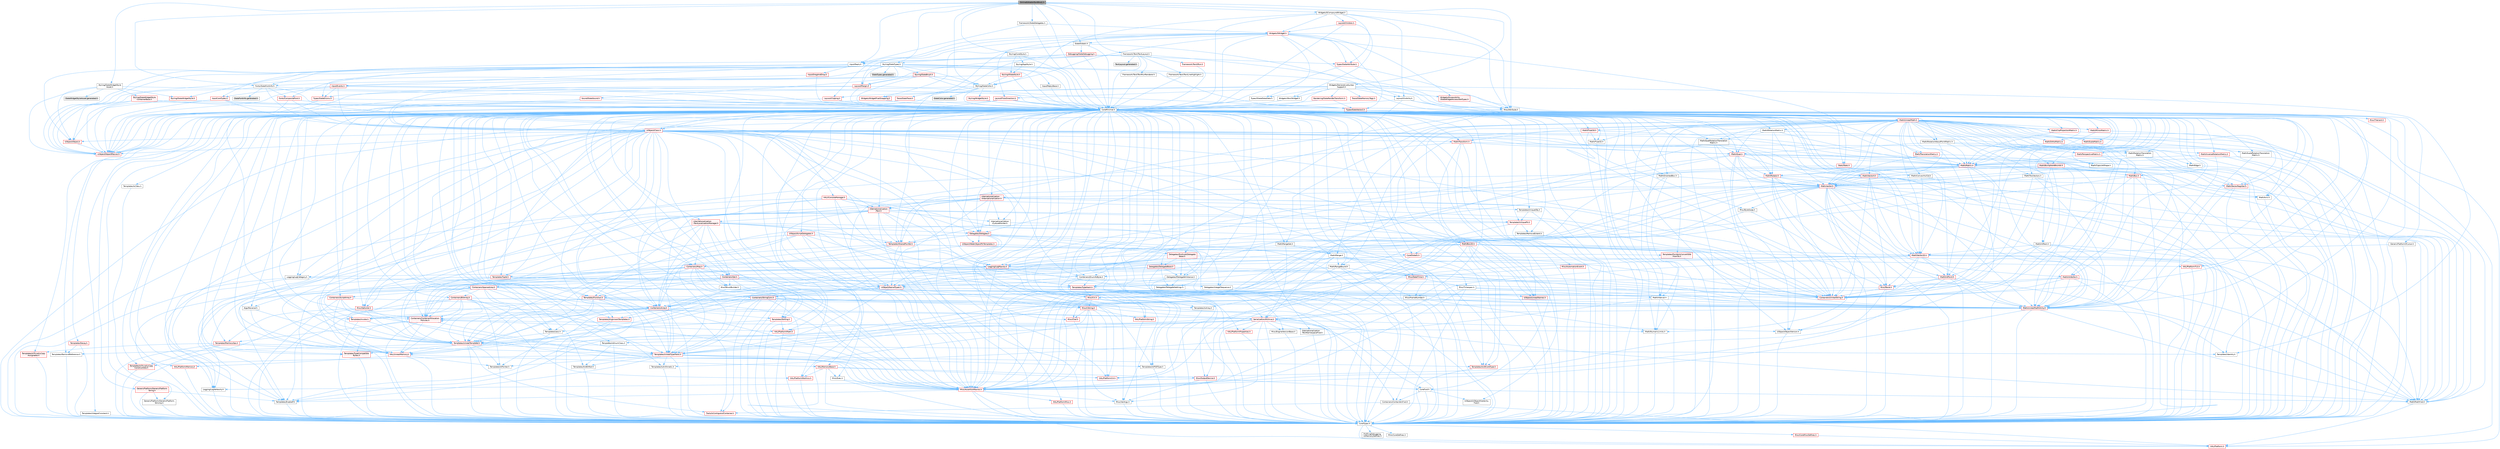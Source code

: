 digraph "SInlineEditableTextBlock.h"
{
 // INTERACTIVE_SVG=YES
 // LATEX_PDF_SIZE
  bgcolor="transparent";
  edge [fontname=Helvetica,fontsize=10,labelfontname=Helvetica,labelfontsize=10];
  node [fontname=Helvetica,fontsize=10,shape=box,height=0.2,width=0.4];
  Node1 [id="Node000001",label="SInlineEditableTextBlock.h",height=0.2,width=0.4,color="gray40", fillcolor="grey60", style="filled", fontcolor="black",tooltip=" "];
  Node1 -> Node2 [id="edge1_Node000001_Node000002",color="steelblue1",style="solid",tooltip=" "];
  Node2 [id="Node000002",label="CoreMinimal.h",height=0.2,width=0.4,color="grey40", fillcolor="white", style="filled",URL="$d7/d67/CoreMinimal_8h.html",tooltip=" "];
  Node2 -> Node3 [id="edge2_Node000002_Node000003",color="steelblue1",style="solid",tooltip=" "];
  Node3 [id="Node000003",label="CoreTypes.h",height=0.2,width=0.4,color="grey40", fillcolor="white", style="filled",URL="$dc/dec/CoreTypes_8h.html",tooltip=" "];
  Node3 -> Node4 [id="edge3_Node000003_Node000004",color="steelblue1",style="solid",tooltip=" "];
  Node4 [id="Node000004",label="HAL/Platform.h",height=0.2,width=0.4,color="red", fillcolor="#FFF0F0", style="filled",URL="$d9/dd0/Platform_8h.html",tooltip=" "];
  Node3 -> Node14 [id="edge4_Node000003_Node000014",color="steelblue1",style="solid",tooltip=" "];
  Node14 [id="Node000014",label="ProfilingDebugging\l/UMemoryDefines.h",height=0.2,width=0.4,color="grey40", fillcolor="white", style="filled",URL="$d2/da2/UMemoryDefines_8h.html",tooltip=" "];
  Node3 -> Node15 [id="edge5_Node000003_Node000015",color="steelblue1",style="solid",tooltip=" "];
  Node15 [id="Node000015",label="Misc/CoreMiscDefines.h",height=0.2,width=0.4,color="red", fillcolor="#FFF0F0", style="filled",URL="$da/d38/CoreMiscDefines_8h.html",tooltip=" "];
  Node15 -> Node4 [id="edge6_Node000015_Node000004",color="steelblue1",style="solid",tooltip=" "];
  Node3 -> Node16 [id="edge7_Node000003_Node000016",color="steelblue1",style="solid",tooltip=" "];
  Node16 [id="Node000016",label="Misc/CoreDefines.h",height=0.2,width=0.4,color="grey40", fillcolor="white", style="filled",URL="$d3/dd2/CoreDefines_8h.html",tooltip=" "];
  Node2 -> Node17 [id="edge8_Node000002_Node000017",color="steelblue1",style="solid",tooltip=" "];
  Node17 [id="Node000017",label="CoreFwd.h",height=0.2,width=0.4,color="grey40", fillcolor="white", style="filled",URL="$d1/d1e/CoreFwd_8h.html",tooltip=" "];
  Node17 -> Node3 [id="edge9_Node000017_Node000003",color="steelblue1",style="solid",tooltip=" "];
  Node17 -> Node18 [id="edge10_Node000017_Node000018",color="steelblue1",style="solid",tooltip=" "];
  Node18 [id="Node000018",label="Containers/ContainersFwd.h",height=0.2,width=0.4,color="grey40", fillcolor="white", style="filled",URL="$d4/d0a/ContainersFwd_8h.html",tooltip=" "];
  Node18 -> Node4 [id="edge11_Node000018_Node000004",color="steelblue1",style="solid",tooltip=" "];
  Node18 -> Node3 [id="edge12_Node000018_Node000003",color="steelblue1",style="solid",tooltip=" "];
  Node18 -> Node19 [id="edge13_Node000018_Node000019",color="steelblue1",style="solid",tooltip=" "];
  Node19 [id="Node000019",label="Traits/IsContiguousContainer.h",height=0.2,width=0.4,color="red", fillcolor="#FFF0F0", style="filled",URL="$d5/d3c/IsContiguousContainer_8h.html",tooltip=" "];
  Node19 -> Node3 [id="edge14_Node000019_Node000003",color="steelblue1",style="solid",tooltip=" "];
  Node17 -> Node22 [id="edge15_Node000017_Node000022",color="steelblue1",style="solid",tooltip=" "];
  Node22 [id="Node000022",label="Math/MathFwd.h",height=0.2,width=0.4,color="grey40", fillcolor="white", style="filled",URL="$d2/d10/MathFwd_8h.html",tooltip=" "];
  Node22 -> Node4 [id="edge16_Node000022_Node000004",color="steelblue1",style="solid",tooltip=" "];
  Node17 -> Node23 [id="edge17_Node000017_Node000023",color="steelblue1",style="solid",tooltip=" "];
  Node23 [id="Node000023",label="UObject/UObjectHierarchy\lFwd.h",height=0.2,width=0.4,color="grey40", fillcolor="white", style="filled",URL="$d3/d13/UObjectHierarchyFwd_8h.html",tooltip=" "];
  Node2 -> Node23 [id="edge18_Node000002_Node000023",color="steelblue1",style="solid",tooltip=" "];
  Node2 -> Node18 [id="edge19_Node000002_Node000018",color="steelblue1",style="solid",tooltip=" "];
  Node2 -> Node24 [id="edge20_Node000002_Node000024",color="steelblue1",style="solid",tooltip=" "];
  Node24 [id="Node000024",label="Misc/VarArgs.h",height=0.2,width=0.4,color="grey40", fillcolor="white", style="filled",URL="$d5/d6f/VarArgs_8h.html",tooltip=" "];
  Node24 -> Node3 [id="edge21_Node000024_Node000003",color="steelblue1",style="solid",tooltip=" "];
  Node2 -> Node25 [id="edge22_Node000002_Node000025",color="steelblue1",style="solid",tooltip=" "];
  Node25 [id="Node000025",label="Logging/LogVerbosity.h",height=0.2,width=0.4,color="grey40", fillcolor="white", style="filled",URL="$d2/d8f/LogVerbosity_8h.html",tooltip=" "];
  Node25 -> Node3 [id="edge23_Node000025_Node000003",color="steelblue1",style="solid",tooltip=" "];
  Node2 -> Node26 [id="edge24_Node000002_Node000026",color="steelblue1",style="solid",tooltip=" "];
  Node26 [id="Node000026",label="Misc/OutputDevice.h",height=0.2,width=0.4,color="red", fillcolor="#FFF0F0", style="filled",URL="$d7/d32/OutputDevice_8h.html",tooltip=" "];
  Node26 -> Node17 [id="edge25_Node000026_Node000017",color="steelblue1",style="solid",tooltip=" "];
  Node26 -> Node3 [id="edge26_Node000026_Node000003",color="steelblue1",style="solid",tooltip=" "];
  Node26 -> Node25 [id="edge27_Node000026_Node000025",color="steelblue1",style="solid",tooltip=" "];
  Node26 -> Node24 [id="edge28_Node000026_Node000024",color="steelblue1",style="solid",tooltip=" "];
  Node2 -> Node32 [id="edge29_Node000002_Node000032",color="steelblue1",style="solid",tooltip=" "];
  Node32 [id="Node000032",label="HAL/PlatformCrt.h",height=0.2,width=0.4,color="red", fillcolor="#FFF0F0", style="filled",URL="$d8/d75/PlatformCrt_8h.html",tooltip=" "];
  Node2 -> Node42 [id="edge30_Node000002_Node000042",color="steelblue1",style="solid",tooltip=" "];
  Node42 [id="Node000042",label="HAL/PlatformMisc.h",height=0.2,width=0.4,color="red", fillcolor="#FFF0F0", style="filled",URL="$d0/df5/PlatformMisc_8h.html",tooltip=" "];
  Node42 -> Node3 [id="edge31_Node000042_Node000003",color="steelblue1",style="solid",tooltip=" "];
  Node2 -> Node61 [id="edge32_Node000002_Node000061",color="steelblue1",style="solid",tooltip=" "];
  Node61 [id="Node000061",label="Misc/AssertionMacros.h",height=0.2,width=0.4,color="red", fillcolor="#FFF0F0", style="filled",URL="$d0/dfa/AssertionMacros_8h.html",tooltip=" "];
  Node61 -> Node3 [id="edge33_Node000061_Node000003",color="steelblue1",style="solid",tooltip=" "];
  Node61 -> Node4 [id="edge34_Node000061_Node000004",color="steelblue1",style="solid",tooltip=" "];
  Node61 -> Node42 [id="edge35_Node000061_Node000042",color="steelblue1",style="solid",tooltip=" "];
  Node61 -> Node62 [id="edge36_Node000061_Node000062",color="steelblue1",style="solid",tooltip=" "];
  Node62 [id="Node000062",label="Templates/EnableIf.h",height=0.2,width=0.4,color="grey40", fillcolor="white", style="filled",URL="$d7/d60/EnableIf_8h.html",tooltip=" "];
  Node62 -> Node3 [id="edge37_Node000062_Node000003",color="steelblue1",style="solid",tooltip=" "];
  Node61 -> Node24 [id="edge38_Node000061_Node000024",color="steelblue1",style="solid",tooltip=" "];
  Node2 -> Node70 [id="edge39_Node000002_Node000070",color="steelblue1",style="solid",tooltip=" "];
  Node70 [id="Node000070",label="Templates/IsPointer.h",height=0.2,width=0.4,color="grey40", fillcolor="white", style="filled",URL="$d7/d05/IsPointer_8h.html",tooltip=" "];
  Node70 -> Node3 [id="edge40_Node000070_Node000003",color="steelblue1",style="solid",tooltip=" "];
  Node2 -> Node71 [id="edge41_Node000002_Node000071",color="steelblue1",style="solid",tooltip=" "];
  Node71 [id="Node000071",label="HAL/PlatformMemory.h",height=0.2,width=0.4,color="red", fillcolor="#FFF0F0", style="filled",URL="$de/d68/PlatformMemory_8h.html",tooltip=" "];
  Node71 -> Node3 [id="edge42_Node000071_Node000003",color="steelblue1",style="solid",tooltip=" "];
  Node2 -> Node54 [id="edge43_Node000002_Node000054",color="steelblue1",style="solid",tooltip=" "];
  Node54 [id="Node000054",label="HAL/PlatformAtomics.h",height=0.2,width=0.4,color="red", fillcolor="#FFF0F0", style="filled",URL="$d3/d36/PlatformAtomics_8h.html",tooltip=" "];
  Node54 -> Node3 [id="edge44_Node000054_Node000003",color="steelblue1",style="solid",tooltip=" "];
  Node2 -> Node76 [id="edge45_Node000002_Node000076",color="steelblue1",style="solid",tooltip=" "];
  Node76 [id="Node000076",label="Misc/Exec.h",height=0.2,width=0.4,color="grey40", fillcolor="white", style="filled",URL="$de/ddb/Exec_8h.html",tooltip=" "];
  Node76 -> Node3 [id="edge46_Node000076_Node000003",color="steelblue1",style="solid",tooltip=" "];
  Node76 -> Node61 [id="edge47_Node000076_Node000061",color="steelblue1",style="solid",tooltip=" "];
  Node2 -> Node77 [id="edge48_Node000002_Node000077",color="steelblue1",style="solid",tooltip=" "];
  Node77 [id="Node000077",label="HAL/MemoryBase.h",height=0.2,width=0.4,color="red", fillcolor="#FFF0F0", style="filled",URL="$d6/d9f/MemoryBase_8h.html",tooltip=" "];
  Node77 -> Node3 [id="edge49_Node000077_Node000003",color="steelblue1",style="solid",tooltip=" "];
  Node77 -> Node54 [id="edge50_Node000077_Node000054",color="steelblue1",style="solid",tooltip=" "];
  Node77 -> Node32 [id="edge51_Node000077_Node000032",color="steelblue1",style="solid",tooltip=" "];
  Node77 -> Node76 [id="edge52_Node000077_Node000076",color="steelblue1",style="solid",tooltip=" "];
  Node77 -> Node26 [id="edge53_Node000077_Node000026",color="steelblue1",style="solid",tooltip=" "];
  Node2 -> Node87 [id="edge54_Node000002_Node000087",color="steelblue1",style="solid",tooltip=" "];
  Node87 [id="Node000087",label="HAL/UnrealMemory.h",height=0.2,width=0.4,color="red", fillcolor="#FFF0F0", style="filled",URL="$d9/d96/UnrealMemory_8h.html",tooltip=" "];
  Node87 -> Node3 [id="edge55_Node000087_Node000003",color="steelblue1",style="solid",tooltip=" "];
  Node87 -> Node77 [id="edge56_Node000087_Node000077",color="steelblue1",style="solid",tooltip=" "];
  Node87 -> Node71 [id="edge57_Node000087_Node000071",color="steelblue1",style="solid",tooltip=" "];
  Node87 -> Node70 [id="edge58_Node000087_Node000070",color="steelblue1",style="solid",tooltip=" "];
  Node2 -> Node89 [id="edge59_Node000002_Node000089",color="steelblue1",style="solid",tooltip=" "];
  Node89 [id="Node000089",label="Templates/IsArithmetic.h",height=0.2,width=0.4,color="grey40", fillcolor="white", style="filled",URL="$d2/d5d/IsArithmetic_8h.html",tooltip=" "];
  Node89 -> Node3 [id="edge60_Node000089_Node000003",color="steelblue1",style="solid",tooltip=" "];
  Node2 -> Node83 [id="edge61_Node000002_Node000083",color="steelblue1",style="solid",tooltip=" "];
  Node83 [id="Node000083",label="Templates/AndOrNot.h",height=0.2,width=0.4,color="grey40", fillcolor="white", style="filled",URL="$db/d0a/AndOrNot_8h.html",tooltip=" "];
  Node83 -> Node3 [id="edge62_Node000083_Node000003",color="steelblue1",style="solid",tooltip=" "];
  Node2 -> Node90 [id="edge63_Node000002_Node000090",color="steelblue1",style="solid",tooltip=" "];
  Node90 [id="Node000090",label="Templates/IsPODType.h",height=0.2,width=0.4,color="grey40", fillcolor="white", style="filled",URL="$d7/db1/IsPODType_8h.html",tooltip=" "];
  Node90 -> Node3 [id="edge64_Node000090_Node000003",color="steelblue1",style="solid",tooltip=" "];
  Node2 -> Node91 [id="edge65_Node000002_Node000091",color="steelblue1",style="solid",tooltip=" "];
  Node91 [id="Node000091",label="Templates/IsUECoreType.h",height=0.2,width=0.4,color="red", fillcolor="#FFF0F0", style="filled",URL="$d1/db8/IsUECoreType_8h.html",tooltip=" "];
  Node91 -> Node3 [id="edge66_Node000091_Node000003",color="steelblue1",style="solid",tooltip=" "];
  Node2 -> Node84 [id="edge67_Node000002_Node000084",color="steelblue1",style="solid",tooltip=" "];
  Node84 [id="Node000084",label="Templates/IsTriviallyCopy\lConstructible.h",height=0.2,width=0.4,color="red", fillcolor="#FFF0F0", style="filled",URL="$d3/d78/IsTriviallyCopyConstructible_8h.html",tooltip=" "];
  Node84 -> Node3 [id="edge68_Node000084_Node000003",color="steelblue1",style="solid",tooltip=" "];
  Node2 -> Node92 [id="edge69_Node000002_Node000092",color="steelblue1",style="solid",tooltip=" "];
  Node92 [id="Node000092",label="Templates/UnrealTypeTraits.h",height=0.2,width=0.4,color="red", fillcolor="#FFF0F0", style="filled",URL="$d2/d2d/UnrealTypeTraits_8h.html",tooltip=" "];
  Node92 -> Node3 [id="edge70_Node000092_Node000003",color="steelblue1",style="solid",tooltip=" "];
  Node92 -> Node70 [id="edge71_Node000092_Node000070",color="steelblue1",style="solid",tooltip=" "];
  Node92 -> Node61 [id="edge72_Node000092_Node000061",color="steelblue1",style="solid",tooltip=" "];
  Node92 -> Node83 [id="edge73_Node000092_Node000083",color="steelblue1",style="solid",tooltip=" "];
  Node92 -> Node62 [id="edge74_Node000092_Node000062",color="steelblue1",style="solid",tooltip=" "];
  Node92 -> Node89 [id="edge75_Node000092_Node000089",color="steelblue1",style="solid",tooltip=" "];
  Node92 -> Node90 [id="edge76_Node000092_Node000090",color="steelblue1",style="solid",tooltip=" "];
  Node92 -> Node91 [id="edge77_Node000092_Node000091",color="steelblue1",style="solid",tooltip=" "];
  Node92 -> Node84 [id="edge78_Node000092_Node000084",color="steelblue1",style="solid",tooltip=" "];
  Node2 -> Node62 [id="edge79_Node000002_Node000062",color="steelblue1",style="solid",tooltip=" "];
  Node2 -> Node94 [id="edge80_Node000002_Node000094",color="steelblue1",style="solid",tooltip=" "];
  Node94 [id="Node000094",label="Templates/RemoveReference.h",height=0.2,width=0.4,color="grey40", fillcolor="white", style="filled",URL="$da/dbe/RemoveReference_8h.html",tooltip=" "];
  Node94 -> Node3 [id="edge81_Node000094_Node000003",color="steelblue1",style="solid",tooltip=" "];
  Node2 -> Node95 [id="edge82_Node000002_Node000095",color="steelblue1",style="solid",tooltip=" "];
  Node95 [id="Node000095",label="Templates/IntegralConstant.h",height=0.2,width=0.4,color="grey40", fillcolor="white", style="filled",URL="$db/d1b/IntegralConstant_8h.html",tooltip=" "];
  Node95 -> Node3 [id="edge83_Node000095_Node000003",color="steelblue1",style="solid",tooltip=" "];
  Node2 -> Node96 [id="edge84_Node000002_Node000096",color="steelblue1",style="solid",tooltip=" "];
  Node96 [id="Node000096",label="Templates/IsClass.h",height=0.2,width=0.4,color="grey40", fillcolor="white", style="filled",URL="$db/dcb/IsClass_8h.html",tooltip=" "];
  Node96 -> Node3 [id="edge85_Node000096_Node000003",color="steelblue1",style="solid",tooltip=" "];
  Node2 -> Node97 [id="edge86_Node000002_Node000097",color="steelblue1",style="solid",tooltip=" "];
  Node97 [id="Node000097",label="Templates/TypeCompatible\lBytes.h",height=0.2,width=0.4,color="red", fillcolor="#FFF0F0", style="filled",URL="$df/d0a/TypeCompatibleBytes_8h.html",tooltip=" "];
  Node97 -> Node3 [id="edge87_Node000097_Node000003",color="steelblue1",style="solid",tooltip=" "];
  Node2 -> Node19 [id="edge88_Node000002_Node000019",color="steelblue1",style="solid",tooltip=" "];
  Node2 -> Node98 [id="edge89_Node000002_Node000098",color="steelblue1",style="solid",tooltip=" "];
  Node98 [id="Node000098",label="Templates/UnrealTemplate.h",height=0.2,width=0.4,color="red", fillcolor="#FFF0F0", style="filled",URL="$d4/d24/UnrealTemplate_8h.html",tooltip=" "];
  Node98 -> Node3 [id="edge90_Node000098_Node000003",color="steelblue1",style="solid",tooltip=" "];
  Node98 -> Node70 [id="edge91_Node000098_Node000070",color="steelblue1",style="solid",tooltip=" "];
  Node98 -> Node87 [id="edge92_Node000098_Node000087",color="steelblue1",style="solid",tooltip=" "];
  Node98 -> Node92 [id="edge93_Node000098_Node000092",color="steelblue1",style="solid",tooltip=" "];
  Node98 -> Node94 [id="edge94_Node000098_Node000094",color="steelblue1",style="solid",tooltip=" "];
  Node98 -> Node97 [id="edge95_Node000098_Node000097",color="steelblue1",style="solid",tooltip=" "];
  Node98 -> Node65 [id="edge96_Node000098_Node000065",color="steelblue1",style="solid",tooltip=" "];
  Node65 [id="Node000065",label="Templates/Identity.h",height=0.2,width=0.4,color="grey40", fillcolor="white", style="filled",URL="$d0/dd5/Identity_8h.html",tooltip=" "];
  Node98 -> Node19 [id="edge97_Node000098_Node000019",color="steelblue1",style="solid",tooltip=" "];
  Node2 -> Node47 [id="edge98_Node000002_Node000047",color="steelblue1",style="solid",tooltip=" "];
  Node47 [id="Node000047",label="Math/NumericLimits.h",height=0.2,width=0.4,color="grey40", fillcolor="white", style="filled",URL="$df/d1b/NumericLimits_8h.html",tooltip=" "];
  Node47 -> Node3 [id="edge99_Node000047_Node000003",color="steelblue1",style="solid",tooltip=" "];
  Node2 -> Node102 [id="edge100_Node000002_Node000102",color="steelblue1",style="solid",tooltip=" "];
  Node102 [id="Node000102",label="HAL/PlatformMath.h",height=0.2,width=0.4,color="red", fillcolor="#FFF0F0", style="filled",URL="$dc/d53/PlatformMath_8h.html",tooltip=" "];
  Node102 -> Node3 [id="edge101_Node000102_Node000003",color="steelblue1",style="solid",tooltip=" "];
  Node2 -> Node85 [id="edge102_Node000002_Node000085",color="steelblue1",style="solid",tooltip=" "];
  Node85 [id="Node000085",label="Templates/IsTriviallyCopy\lAssignable.h",height=0.2,width=0.4,color="red", fillcolor="#FFF0F0", style="filled",URL="$d2/df2/IsTriviallyCopyAssignable_8h.html",tooltip=" "];
  Node85 -> Node3 [id="edge103_Node000085_Node000003",color="steelblue1",style="solid",tooltip=" "];
  Node2 -> Node110 [id="edge104_Node000002_Node000110",color="steelblue1",style="solid",tooltip=" "];
  Node110 [id="Node000110",label="Templates/MemoryOps.h",height=0.2,width=0.4,color="red", fillcolor="#FFF0F0", style="filled",URL="$db/dea/MemoryOps_8h.html",tooltip=" "];
  Node110 -> Node3 [id="edge105_Node000110_Node000003",color="steelblue1",style="solid",tooltip=" "];
  Node110 -> Node87 [id="edge106_Node000110_Node000087",color="steelblue1",style="solid",tooltip=" "];
  Node110 -> Node85 [id="edge107_Node000110_Node000085",color="steelblue1",style="solid",tooltip=" "];
  Node110 -> Node84 [id="edge108_Node000110_Node000084",color="steelblue1",style="solid",tooltip=" "];
  Node110 -> Node92 [id="edge109_Node000110_Node000092",color="steelblue1",style="solid",tooltip=" "];
  Node2 -> Node111 [id="edge110_Node000002_Node000111",color="steelblue1",style="solid",tooltip=" "];
  Node111 [id="Node000111",label="Containers/ContainerAllocation\lPolicies.h",height=0.2,width=0.4,color="red", fillcolor="#FFF0F0", style="filled",URL="$d7/dff/ContainerAllocationPolicies_8h.html",tooltip=" "];
  Node111 -> Node3 [id="edge111_Node000111_Node000003",color="steelblue1",style="solid",tooltip=" "];
  Node111 -> Node111 [id="edge112_Node000111_Node000111",color="steelblue1",style="solid",tooltip=" "];
  Node111 -> Node102 [id="edge113_Node000111_Node000102",color="steelblue1",style="solid",tooltip=" "];
  Node111 -> Node87 [id="edge114_Node000111_Node000087",color="steelblue1",style="solid",tooltip=" "];
  Node111 -> Node47 [id="edge115_Node000111_Node000047",color="steelblue1",style="solid",tooltip=" "];
  Node111 -> Node61 [id="edge116_Node000111_Node000061",color="steelblue1",style="solid",tooltip=" "];
  Node111 -> Node110 [id="edge117_Node000111_Node000110",color="steelblue1",style="solid",tooltip=" "];
  Node111 -> Node97 [id="edge118_Node000111_Node000097",color="steelblue1",style="solid",tooltip=" "];
  Node2 -> Node114 [id="edge119_Node000002_Node000114",color="steelblue1",style="solid",tooltip=" "];
  Node114 [id="Node000114",label="Templates/IsEnumClass.h",height=0.2,width=0.4,color="grey40", fillcolor="white", style="filled",URL="$d7/d15/IsEnumClass_8h.html",tooltip=" "];
  Node114 -> Node3 [id="edge120_Node000114_Node000003",color="steelblue1",style="solid",tooltip=" "];
  Node114 -> Node83 [id="edge121_Node000114_Node000083",color="steelblue1",style="solid",tooltip=" "];
  Node2 -> Node115 [id="edge122_Node000002_Node000115",color="steelblue1",style="solid",tooltip=" "];
  Node115 [id="Node000115",label="HAL/PlatformProperties.h",height=0.2,width=0.4,color="red", fillcolor="#FFF0F0", style="filled",URL="$d9/db0/PlatformProperties_8h.html",tooltip=" "];
  Node115 -> Node3 [id="edge123_Node000115_Node000003",color="steelblue1",style="solid",tooltip=" "];
  Node2 -> Node118 [id="edge124_Node000002_Node000118",color="steelblue1",style="solid",tooltip=" "];
  Node118 [id="Node000118",label="Misc/EngineVersionBase.h",height=0.2,width=0.4,color="grey40", fillcolor="white", style="filled",URL="$d5/d2b/EngineVersionBase_8h.html",tooltip=" "];
  Node118 -> Node3 [id="edge125_Node000118_Node000003",color="steelblue1",style="solid",tooltip=" "];
  Node2 -> Node119 [id="edge126_Node000002_Node000119",color="steelblue1",style="solid",tooltip=" "];
  Node119 [id="Node000119",label="Internationalization\l/TextNamespaceFwd.h",height=0.2,width=0.4,color="grey40", fillcolor="white", style="filled",URL="$d8/d97/TextNamespaceFwd_8h.html",tooltip=" "];
  Node119 -> Node3 [id="edge127_Node000119_Node000003",color="steelblue1",style="solid",tooltip=" "];
  Node2 -> Node120 [id="edge128_Node000002_Node000120",color="steelblue1",style="solid",tooltip=" "];
  Node120 [id="Node000120",label="Serialization/Archive.h",height=0.2,width=0.4,color="red", fillcolor="#FFF0F0", style="filled",URL="$d7/d3b/Archive_8h.html",tooltip=" "];
  Node120 -> Node17 [id="edge129_Node000120_Node000017",color="steelblue1",style="solid",tooltip=" "];
  Node120 -> Node3 [id="edge130_Node000120_Node000003",color="steelblue1",style="solid",tooltip=" "];
  Node120 -> Node115 [id="edge131_Node000120_Node000115",color="steelblue1",style="solid",tooltip=" "];
  Node120 -> Node119 [id="edge132_Node000120_Node000119",color="steelblue1",style="solid",tooltip=" "];
  Node120 -> Node22 [id="edge133_Node000120_Node000022",color="steelblue1",style="solid",tooltip=" "];
  Node120 -> Node61 [id="edge134_Node000120_Node000061",color="steelblue1",style="solid",tooltip=" "];
  Node120 -> Node118 [id="edge135_Node000120_Node000118",color="steelblue1",style="solid",tooltip=" "];
  Node120 -> Node24 [id="edge136_Node000120_Node000024",color="steelblue1",style="solid",tooltip=" "];
  Node120 -> Node62 [id="edge137_Node000120_Node000062",color="steelblue1",style="solid",tooltip=" "];
  Node120 -> Node114 [id="edge138_Node000120_Node000114",color="steelblue1",style="solid",tooltip=" "];
  Node120 -> Node98 [id="edge139_Node000120_Node000098",color="steelblue1",style="solid",tooltip=" "];
  Node120 -> Node123 [id="edge140_Node000120_Node000123",color="steelblue1",style="solid",tooltip=" "];
  Node123 [id="Node000123",label="UObject/ObjectVersion.h",height=0.2,width=0.4,color="grey40", fillcolor="white", style="filled",URL="$da/d63/ObjectVersion_8h.html",tooltip=" "];
  Node123 -> Node3 [id="edge141_Node000123_Node000003",color="steelblue1",style="solid",tooltip=" "];
  Node2 -> Node124 [id="edge142_Node000002_Node000124",color="steelblue1",style="solid",tooltip=" "];
  Node124 [id="Node000124",label="Templates/Less.h",height=0.2,width=0.4,color="grey40", fillcolor="white", style="filled",URL="$de/dc8/Less_8h.html",tooltip=" "];
  Node124 -> Node3 [id="edge143_Node000124_Node000003",color="steelblue1",style="solid",tooltip=" "];
  Node124 -> Node98 [id="edge144_Node000124_Node000098",color="steelblue1",style="solid",tooltip=" "];
  Node2 -> Node125 [id="edge145_Node000002_Node000125",color="steelblue1",style="solid",tooltip=" "];
  Node125 [id="Node000125",label="Templates/Sorting.h",height=0.2,width=0.4,color="red", fillcolor="#FFF0F0", style="filled",URL="$d3/d9e/Sorting_8h.html",tooltip=" "];
  Node125 -> Node3 [id="edge146_Node000125_Node000003",color="steelblue1",style="solid",tooltip=" "];
  Node125 -> Node102 [id="edge147_Node000125_Node000102",color="steelblue1",style="solid",tooltip=" "];
  Node125 -> Node124 [id="edge148_Node000125_Node000124",color="steelblue1",style="solid",tooltip=" "];
  Node2 -> Node136 [id="edge149_Node000002_Node000136",color="steelblue1",style="solid",tooltip=" "];
  Node136 [id="Node000136",label="Misc/Char.h",height=0.2,width=0.4,color="red", fillcolor="#FFF0F0", style="filled",URL="$d0/d58/Char_8h.html",tooltip=" "];
  Node136 -> Node3 [id="edge150_Node000136_Node000003",color="steelblue1",style="solid",tooltip=" "];
  Node2 -> Node139 [id="edge151_Node000002_Node000139",color="steelblue1",style="solid",tooltip=" "];
  Node139 [id="Node000139",label="GenericPlatform/GenericPlatform\lStricmp.h",height=0.2,width=0.4,color="grey40", fillcolor="white", style="filled",URL="$d2/d86/GenericPlatformStricmp_8h.html",tooltip=" "];
  Node139 -> Node3 [id="edge152_Node000139_Node000003",color="steelblue1",style="solid",tooltip=" "];
  Node2 -> Node140 [id="edge153_Node000002_Node000140",color="steelblue1",style="solid",tooltip=" "];
  Node140 [id="Node000140",label="GenericPlatform/GenericPlatform\lString.h",height=0.2,width=0.4,color="red", fillcolor="#FFF0F0", style="filled",URL="$dd/d20/GenericPlatformString_8h.html",tooltip=" "];
  Node140 -> Node3 [id="edge154_Node000140_Node000003",color="steelblue1",style="solid",tooltip=" "];
  Node140 -> Node139 [id="edge155_Node000140_Node000139",color="steelblue1",style="solid",tooltip=" "];
  Node140 -> Node62 [id="edge156_Node000140_Node000062",color="steelblue1",style="solid",tooltip=" "];
  Node2 -> Node73 [id="edge157_Node000002_Node000073",color="steelblue1",style="solid",tooltip=" "];
  Node73 [id="Node000073",label="HAL/PlatformString.h",height=0.2,width=0.4,color="red", fillcolor="#FFF0F0", style="filled",URL="$db/db5/PlatformString_8h.html",tooltip=" "];
  Node73 -> Node3 [id="edge158_Node000073_Node000003",color="steelblue1",style="solid",tooltip=" "];
  Node2 -> Node143 [id="edge159_Node000002_Node000143",color="steelblue1",style="solid",tooltip=" "];
  Node143 [id="Node000143",label="Misc/CString.h",height=0.2,width=0.4,color="red", fillcolor="#FFF0F0", style="filled",URL="$d2/d49/CString_8h.html",tooltip=" "];
  Node143 -> Node3 [id="edge160_Node000143_Node000003",color="steelblue1",style="solid",tooltip=" "];
  Node143 -> Node32 [id="edge161_Node000143_Node000032",color="steelblue1",style="solid",tooltip=" "];
  Node143 -> Node73 [id="edge162_Node000143_Node000073",color="steelblue1",style="solid",tooltip=" "];
  Node143 -> Node61 [id="edge163_Node000143_Node000061",color="steelblue1",style="solid",tooltip=" "];
  Node143 -> Node136 [id="edge164_Node000143_Node000136",color="steelblue1",style="solid",tooltip=" "];
  Node143 -> Node24 [id="edge165_Node000143_Node000024",color="steelblue1",style="solid",tooltip=" "];
  Node2 -> Node144 [id="edge166_Node000002_Node000144",color="steelblue1",style="solid",tooltip=" "];
  Node144 [id="Node000144",label="Misc/Crc.h",height=0.2,width=0.4,color="red", fillcolor="#FFF0F0", style="filled",URL="$d4/dd2/Crc_8h.html",tooltip=" "];
  Node144 -> Node3 [id="edge167_Node000144_Node000003",color="steelblue1",style="solid",tooltip=" "];
  Node144 -> Node73 [id="edge168_Node000144_Node000073",color="steelblue1",style="solid",tooltip=" "];
  Node144 -> Node61 [id="edge169_Node000144_Node000061",color="steelblue1",style="solid",tooltip=" "];
  Node144 -> Node143 [id="edge170_Node000144_Node000143",color="steelblue1",style="solid",tooltip=" "];
  Node144 -> Node136 [id="edge171_Node000144_Node000136",color="steelblue1",style="solid",tooltip=" "];
  Node144 -> Node92 [id="edge172_Node000144_Node000092",color="steelblue1",style="solid",tooltip=" "];
  Node2 -> Node135 [id="edge173_Node000002_Node000135",color="steelblue1",style="solid",tooltip=" "];
  Node135 [id="Node000135",label="Math/UnrealMathUtility.h",height=0.2,width=0.4,color="red", fillcolor="#FFF0F0", style="filled",URL="$db/db8/UnrealMathUtility_8h.html",tooltip=" "];
  Node135 -> Node3 [id="edge174_Node000135_Node000003",color="steelblue1",style="solid",tooltip=" "];
  Node135 -> Node61 [id="edge175_Node000135_Node000061",color="steelblue1",style="solid",tooltip=" "];
  Node135 -> Node102 [id="edge176_Node000135_Node000102",color="steelblue1",style="solid",tooltip=" "];
  Node135 -> Node22 [id="edge177_Node000135_Node000022",color="steelblue1",style="solid",tooltip=" "];
  Node135 -> Node65 [id="edge178_Node000135_Node000065",color="steelblue1",style="solid",tooltip=" "];
  Node2 -> Node145 [id="edge179_Node000002_Node000145",color="steelblue1",style="solid",tooltip=" "];
  Node145 [id="Node000145",label="Containers/UnrealString.h",height=0.2,width=0.4,color="red", fillcolor="#FFF0F0", style="filled",URL="$d5/dba/UnrealString_8h.html",tooltip=" "];
  Node2 -> Node149 [id="edge180_Node000002_Node000149",color="steelblue1",style="solid",tooltip=" "];
  Node149 [id="Node000149",label="Containers/Array.h",height=0.2,width=0.4,color="red", fillcolor="#FFF0F0", style="filled",URL="$df/dd0/Array_8h.html",tooltip=" "];
  Node149 -> Node3 [id="edge181_Node000149_Node000003",color="steelblue1",style="solid",tooltip=" "];
  Node149 -> Node61 [id="edge182_Node000149_Node000061",color="steelblue1",style="solid",tooltip=" "];
  Node149 -> Node87 [id="edge183_Node000149_Node000087",color="steelblue1",style="solid",tooltip=" "];
  Node149 -> Node92 [id="edge184_Node000149_Node000092",color="steelblue1",style="solid",tooltip=" "];
  Node149 -> Node98 [id="edge185_Node000149_Node000098",color="steelblue1",style="solid",tooltip=" "];
  Node149 -> Node111 [id="edge186_Node000149_Node000111",color="steelblue1",style="solid",tooltip=" "];
  Node149 -> Node120 [id="edge187_Node000149_Node000120",color="steelblue1",style="solid",tooltip=" "];
  Node149 -> Node128 [id="edge188_Node000149_Node000128",color="steelblue1",style="solid",tooltip=" "];
  Node128 [id="Node000128",label="Templates/Invoke.h",height=0.2,width=0.4,color="red", fillcolor="#FFF0F0", style="filled",URL="$d7/deb/Invoke_8h.html",tooltip=" "];
  Node128 -> Node3 [id="edge189_Node000128_Node000003",color="steelblue1",style="solid",tooltip=" "];
  Node128 -> Node98 [id="edge190_Node000128_Node000098",color="steelblue1",style="solid",tooltip=" "];
  Node149 -> Node124 [id="edge191_Node000149_Node000124",color="steelblue1",style="solid",tooltip=" "];
  Node149 -> Node125 [id="edge192_Node000149_Node000125",color="steelblue1",style="solid",tooltip=" "];
  Node149 -> Node172 [id="edge193_Node000149_Node000172",color="steelblue1",style="solid",tooltip=" "];
  Node172 [id="Node000172",label="Templates/AlignmentTemplates.h",height=0.2,width=0.4,color="red", fillcolor="#FFF0F0", style="filled",URL="$dd/d32/AlignmentTemplates_8h.html",tooltip=" "];
  Node172 -> Node3 [id="edge194_Node000172_Node000003",color="steelblue1",style="solid",tooltip=" "];
  Node172 -> Node70 [id="edge195_Node000172_Node000070",color="steelblue1",style="solid",tooltip=" "];
  Node2 -> Node173 [id="edge196_Node000002_Node000173",color="steelblue1",style="solid",tooltip=" "];
  Node173 [id="Node000173",label="Misc/FrameNumber.h",height=0.2,width=0.4,color="grey40", fillcolor="white", style="filled",URL="$dd/dbd/FrameNumber_8h.html",tooltip=" "];
  Node173 -> Node3 [id="edge197_Node000173_Node000003",color="steelblue1",style="solid",tooltip=" "];
  Node173 -> Node47 [id="edge198_Node000173_Node000047",color="steelblue1",style="solid",tooltip=" "];
  Node173 -> Node135 [id="edge199_Node000173_Node000135",color="steelblue1",style="solid",tooltip=" "];
  Node173 -> Node62 [id="edge200_Node000173_Node000062",color="steelblue1",style="solid",tooltip=" "];
  Node173 -> Node92 [id="edge201_Node000173_Node000092",color="steelblue1",style="solid",tooltip=" "];
  Node2 -> Node174 [id="edge202_Node000002_Node000174",color="steelblue1",style="solid",tooltip=" "];
  Node174 [id="Node000174",label="Misc/Timespan.h",height=0.2,width=0.4,color="grey40", fillcolor="white", style="filled",URL="$da/dd9/Timespan_8h.html",tooltip=" "];
  Node174 -> Node3 [id="edge203_Node000174_Node000003",color="steelblue1",style="solid",tooltip=" "];
  Node174 -> Node175 [id="edge204_Node000174_Node000175",color="steelblue1",style="solid",tooltip=" "];
  Node175 [id="Node000175",label="Math/Interval.h",height=0.2,width=0.4,color="grey40", fillcolor="white", style="filled",URL="$d1/d55/Interval_8h.html",tooltip=" "];
  Node175 -> Node3 [id="edge205_Node000175_Node000003",color="steelblue1",style="solid",tooltip=" "];
  Node175 -> Node89 [id="edge206_Node000175_Node000089",color="steelblue1",style="solid",tooltip=" "];
  Node175 -> Node92 [id="edge207_Node000175_Node000092",color="steelblue1",style="solid",tooltip=" "];
  Node175 -> Node47 [id="edge208_Node000175_Node000047",color="steelblue1",style="solid",tooltip=" "];
  Node175 -> Node135 [id="edge209_Node000175_Node000135",color="steelblue1",style="solid",tooltip=" "];
  Node174 -> Node135 [id="edge210_Node000174_Node000135",color="steelblue1",style="solid",tooltip=" "];
  Node174 -> Node61 [id="edge211_Node000174_Node000061",color="steelblue1",style="solid",tooltip=" "];
  Node2 -> Node176 [id="edge212_Node000002_Node000176",color="steelblue1",style="solid",tooltip=" "];
  Node176 [id="Node000176",label="Containers/StringConv.h",height=0.2,width=0.4,color="red", fillcolor="#FFF0F0", style="filled",URL="$d3/ddf/StringConv_8h.html",tooltip=" "];
  Node176 -> Node3 [id="edge213_Node000176_Node000003",color="steelblue1",style="solid",tooltip=" "];
  Node176 -> Node61 [id="edge214_Node000176_Node000061",color="steelblue1",style="solid",tooltip=" "];
  Node176 -> Node111 [id="edge215_Node000176_Node000111",color="steelblue1",style="solid",tooltip=" "];
  Node176 -> Node149 [id="edge216_Node000176_Node000149",color="steelblue1",style="solid",tooltip=" "];
  Node176 -> Node143 [id="edge217_Node000176_Node000143",color="steelblue1",style="solid",tooltip=" "];
  Node176 -> Node177 [id="edge218_Node000176_Node000177",color="steelblue1",style="solid",tooltip=" "];
  Node177 [id="Node000177",label="Templates/IsArray.h",height=0.2,width=0.4,color="grey40", fillcolor="white", style="filled",URL="$d8/d8d/IsArray_8h.html",tooltip=" "];
  Node177 -> Node3 [id="edge219_Node000177_Node000003",color="steelblue1",style="solid",tooltip=" "];
  Node176 -> Node98 [id="edge220_Node000176_Node000098",color="steelblue1",style="solid",tooltip=" "];
  Node176 -> Node92 [id="edge221_Node000176_Node000092",color="steelblue1",style="solid",tooltip=" "];
  Node176 -> Node19 [id="edge222_Node000176_Node000019",color="steelblue1",style="solid",tooltip=" "];
  Node2 -> Node178 [id="edge223_Node000002_Node000178",color="steelblue1",style="solid",tooltip=" "];
  Node178 [id="Node000178",label="UObject/UnrealNames.h",height=0.2,width=0.4,color="red", fillcolor="#FFF0F0", style="filled",URL="$d8/db1/UnrealNames_8h.html",tooltip=" "];
  Node178 -> Node3 [id="edge224_Node000178_Node000003",color="steelblue1",style="solid",tooltip=" "];
  Node2 -> Node180 [id="edge225_Node000002_Node000180",color="steelblue1",style="solid",tooltip=" "];
  Node180 [id="Node000180",label="UObject/NameTypes.h",height=0.2,width=0.4,color="red", fillcolor="#FFF0F0", style="filled",URL="$d6/d35/NameTypes_8h.html",tooltip=" "];
  Node180 -> Node3 [id="edge226_Node000180_Node000003",color="steelblue1",style="solid",tooltip=" "];
  Node180 -> Node61 [id="edge227_Node000180_Node000061",color="steelblue1",style="solid",tooltip=" "];
  Node180 -> Node87 [id="edge228_Node000180_Node000087",color="steelblue1",style="solid",tooltip=" "];
  Node180 -> Node92 [id="edge229_Node000180_Node000092",color="steelblue1",style="solid",tooltip=" "];
  Node180 -> Node98 [id="edge230_Node000180_Node000098",color="steelblue1",style="solid",tooltip=" "];
  Node180 -> Node145 [id="edge231_Node000180_Node000145",color="steelblue1",style="solid",tooltip=" "];
  Node180 -> Node176 [id="edge232_Node000180_Node000176",color="steelblue1",style="solid",tooltip=" "];
  Node180 -> Node178 [id="edge233_Node000180_Node000178",color="steelblue1",style="solid",tooltip=" "];
  Node2 -> Node188 [id="edge234_Node000002_Node000188",color="steelblue1",style="solid",tooltip=" "];
  Node188 [id="Node000188",label="Misc/Parse.h",height=0.2,width=0.4,color="red", fillcolor="#FFF0F0", style="filled",URL="$dc/d71/Parse_8h.html",tooltip=" "];
  Node188 -> Node145 [id="edge235_Node000188_Node000145",color="steelblue1",style="solid",tooltip=" "];
  Node188 -> Node3 [id="edge236_Node000188_Node000003",color="steelblue1",style="solid",tooltip=" "];
  Node188 -> Node32 [id="edge237_Node000188_Node000032",color="steelblue1",style="solid",tooltip=" "];
  Node188 -> Node189 [id="edge238_Node000188_Node000189",color="steelblue1",style="solid",tooltip=" "];
  Node189 [id="Node000189",label="Templates/Function.h",height=0.2,width=0.4,color="red", fillcolor="#FFF0F0", style="filled",URL="$df/df5/Function_8h.html",tooltip=" "];
  Node189 -> Node3 [id="edge239_Node000189_Node000003",color="steelblue1",style="solid",tooltip=" "];
  Node189 -> Node61 [id="edge240_Node000189_Node000061",color="steelblue1",style="solid",tooltip=" "];
  Node189 -> Node87 [id="edge241_Node000189_Node000087",color="steelblue1",style="solid",tooltip=" "];
  Node189 -> Node92 [id="edge242_Node000189_Node000092",color="steelblue1",style="solid",tooltip=" "];
  Node189 -> Node128 [id="edge243_Node000189_Node000128",color="steelblue1",style="solid",tooltip=" "];
  Node189 -> Node98 [id="edge244_Node000189_Node000098",color="steelblue1",style="solid",tooltip=" "];
  Node189 -> Node135 [id="edge245_Node000189_Node000135",color="steelblue1",style="solid",tooltip=" "];
  Node2 -> Node172 [id="edge246_Node000002_Node000172",color="steelblue1",style="solid",tooltip=" "];
  Node2 -> Node191 [id="edge247_Node000002_Node000191",color="steelblue1",style="solid",tooltip=" "];
  Node191 [id="Node000191",label="Misc/StructBuilder.h",height=0.2,width=0.4,color="grey40", fillcolor="white", style="filled",URL="$d9/db3/StructBuilder_8h.html",tooltip=" "];
  Node191 -> Node3 [id="edge248_Node000191_Node000003",color="steelblue1",style="solid",tooltip=" "];
  Node191 -> Node135 [id="edge249_Node000191_Node000135",color="steelblue1",style="solid",tooltip=" "];
  Node191 -> Node172 [id="edge250_Node000191_Node000172",color="steelblue1",style="solid",tooltip=" "];
  Node2 -> Node104 [id="edge251_Node000002_Node000104",color="steelblue1",style="solid",tooltip=" "];
  Node104 [id="Node000104",label="Templates/Decay.h",height=0.2,width=0.4,color="red", fillcolor="#FFF0F0", style="filled",URL="$dd/d0f/Decay_8h.html",tooltip=" "];
  Node104 -> Node3 [id="edge252_Node000104_Node000003",color="steelblue1",style="solid",tooltip=" "];
  Node104 -> Node94 [id="edge253_Node000104_Node000094",color="steelblue1",style="solid",tooltip=" "];
  Node2 -> Node192 [id="edge254_Node000002_Node000192",color="steelblue1",style="solid",tooltip=" "];
  Node192 [id="Node000192",label="Templates/PointerIsConvertible\lFromTo.h",height=0.2,width=0.4,color="red", fillcolor="#FFF0F0", style="filled",URL="$d6/d65/PointerIsConvertibleFromTo_8h.html",tooltip=" "];
  Node192 -> Node3 [id="edge255_Node000192_Node000003",color="steelblue1",style="solid",tooltip=" "];
  Node2 -> Node128 [id="edge256_Node000002_Node000128",color="steelblue1",style="solid",tooltip=" "];
  Node2 -> Node189 [id="edge257_Node000002_Node000189",color="steelblue1",style="solid",tooltip=" "];
  Node2 -> Node161 [id="edge258_Node000002_Node000161",color="steelblue1",style="solid",tooltip=" "];
  Node161 [id="Node000161",label="Templates/TypeHash.h",height=0.2,width=0.4,color="red", fillcolor="#FFF0F0", style="filled",URL="$d1/d62/TypeHash_8h.html",tooltip=" "];
  Node161 -> Node3 [id="edge259_Node000161_Node000003",color="steelblue1",style="solid",tooltip=" "];
  Node161 -> Node144 [id="edge260_Node000161_Node000144",color="steelblue1",style="solid",tooltip=" "];
  Node2 -> Node193 [id="edge261_Node000002_Node000193",color="steelblue1",style="solid",tooltip=" "];
  Node193 [id="Node000193",label="Containers/ScriptArray.h",height=0.2,width=0.4,color="red", fillcolor="#FFF0F0", style="filled",URL="$dc/daf/ScriptArray_8h.html",tooltip=" "];
  Node193 -> Node3 [id="edge262_Node000193_Node000003",color="steelblue1",style="solid",tooltip=" "];
  Node193 -> Node61 [id="edge263_Node000193_Node000061",color="steelblue1",style="solid",tooltip=" "];
  Node193 -> Node87 [id="edge264_Node000193_Node000087",color="steelblue1",style="solid",tooltip=" "];
  Node193 -> Node111 [id="edge265_Node000193_Node000111",color="steelblue1",style="solid",tooltip=" "];
  Node193 -> Node149 [id="edge266_Node000193_Node000149",color="steelblue1",style="solid",tooltip=" "];
  Node2 -> Node194 [id="edge267_Node000002_Node000194",color="steelblue1",style="solid",tooltip=" "];
  Node194 [id="Node000194",label="Containers/BitArray.h",height=0.2,width=0.4,color="red", fillcolor="#FFF0F0", style="filled",URL="$d1/de4/BitArray_8h.html",tooltip=" "];
  Node194 -> Node111 [id="edge268_Node000194_Node000111",color="steelblue1",style="solid",tooltip=" "];
  Node194 -> Node3 [id="edge269_Node000194_Node000003",color="steelblue1",style="solid",tooltip=" "];
  Node194 -> Node54 [id="edge270_Node000194_Node000054",color="steelblue1",style="solid",tooltip=" "];
  Node194 -> Node87 [id="edge271_Node000194_Node000087",color="steelblue1",style="solid",tooltip=" "];
  Node194 -> Node135 [id="edge272_Node000194_Node000135",color="steelblue1",style="solid",tooltip=" "];
  Node194 -> Node61 [id="edge273_Node000194_Node000061",color="steelblue1",style="solid",tooltip=" "];
  Node194 -> Node120 [id="edge274_Node000194_Node000120",color="steelblue1",style="solid",tooltip=" "];
  Node194 -> Node62 [id="edge275_Node000194_Node000062",color="steelblue1",style="solid",tooltip=" "];
  Node194 -> Node128 [id="edge276_Node000194_Node000128",color="steelblue1",style="solid",tooltip=" "];
  Node194 -> Node98 [id="edge277_Node000194_Node000098",color="steelblue1",style="solid",tooltip=" "];
  Node194 -> Node92 [id="edge278_Node000194_Node000092",color="steelblue1",style="solid",tooltip=" "];
  Node2 -> Node195 [id="edge279_Node000002_Node000195",color="steelblue1",style="solid",tooltip=" "];
  Node195 [id="Node000195",label="Containers/SparseArray.h",height=0.2,width=0.4,color="red", fillcolor="#FFF0F0", style="filled",URL="$d5/dbf/SparseArray_8h.html",tooltip=" "];
  Node195 -> Node3 [id="edge280_Node000195_Node000003",color="steelblue1",style="solid",tooltip=" "];
  Node195 -> Node61 [id="edge281_Node000195_Node000061",color="steelblue1",style="solid",tooltip=" "];
  Node195 -> Node87 [id="edge282_Node000195_Node000087",color="steelblue1",style="solid",tooltip=" "];
  Node195 -> Node92 [id="edge283_Node000195_Node000092",color="steelblue1",style="solid",tooltip=" "];
  Node195 -> Node98 [id="edge284_Node000195_Node000098",color="steelblue1",style="solid",tooltip=" "];
  Node195 -> Node111 [id="edge285_Node000195_Node000111",color="steelblue1",style="solid",tooltip=" "];
  Node195 -> Node124 [id="edge286_Node000195_Node000124",color="steelblue1",style="solid",tooltip=" "];
  Node195 -> Node149 [id="edge287_Node000195_Node000149",color="steelblue1",style="solid",tooltip=" "];
  Node195 -> Node135 [id="edge288_Node000195_Node000135",color="steelblue1",style="solid",tooltip=" "];
  Node195 -> Node193 [id="edge289_Node000195_Node000193",color="steelblue1",style="solid",tooltip=" "];
  Node195 -> Node194 [id="edge290_Node000195_Node000194",color="steelblue1",style="solid",tooltip=" "];
  Node195 -> Node145 [id="edge291_Node000195_Node000145",color="steelblue1",style="solid",tooltip=" "];
  Node2 -> Node211 [id="edge292_Node000002_Node000211",color="steelblue1",style="solid",tooltip=" "];
  Node211 [id="Node000211",label="Containers/Set.h",height=0.2,width=0.4,color="red", fillcolor="#FFF0F0", style="filled",URL="$d4/d45/Set_8h.html",tooltip=" "];
  Node211 -> Node111 [id="edge293_Node000211_Node000111",color="steelblue1",style="solid",tooltip=" "];
  Node211 -> Node195 [id="edge294_Node000211_Node000195",color="steelblue1",style="solid",tooltip=" "];
  Node211 -> Node18 [id="edge295_Node000211_Node000018",color="steelblue1",style="solid",tooltip=" "];
  Node211 -> Node135 [id="edge296_Node000211_Node000135",color="steelblue1",style="solid",tooltip=" "];
  Node211 -> Node61 [id="edge297_Node000211_Node000061",color="steelblue1",style="solid",tooltip=" "];
  Node211 -> Node191 [id="edge298_Node000211_Node000191",color="steelblue1",style="solid",tooltip=" "];
  Node211 -> Node189 [id="edge299_Node000211_Node000189",color="steelblue1",style="solid",tooltip=" "];
  Node211 -> Node125 [id="edge300_Node000211_Node000125",color="steelblue1",style="solid",tooltip=" "];
  Node211 -> Node161 [id="edge301_Node000211_Node000161",color="steelblue1",style="solid",tooltip=" "];
  Node211 -> Node98 [id="edge302_Node000211_Node000098",color="steelblue1",style="solid",tooltip=" "];
  Node2 -> Node214 [id="edge303_Node000002_Node000214",color="steelblue1",style="solid",tooltip=" "];
  Node214 [id="Node000214",label="Algo/Reverse.h",height=0.2,width=0.4,color="grey40", fillcolor="white", style="filled",URL="$d5/d93/Reverse_8h.html",tooltip=" "];
  Node214 -> Node3 [id="edge304_Node000214_Node000003",color="steelblue1",style="solid",tooltip=" "];
  Node214 -> Node98 [id="edge305_Node000214_Node000098",color="steelblue1",style="solid",tooltip=" "];
  Node2 -> Node215 [id="edge306_Node000002_Node000215",color="steelblue1",style="solid",tooltip=" "];
  Node215 [id="Node000215",label="Containers/Map.h",height=0.2,width=0.4,color="red", fillcolor="#FFF0F0", style="filled",URL="$df/d79/Map_8h.html",tooltip=" "];
  Node215 -> Node3 [id="edge307_Node000215_Node000003",color="steelblue1",style="solid",tooltip=" "];
  Node215 -> Node214 [id="edge308_Node000215_Node000214",color="steelblue1",style="solid",tooltip=" "];
  Node215 -> Node211 [id="edge309_Node000215_Node000211",color="steelblue1",style="solid",tooltip=" "];
  Node215 -> Node145 [id="edge310_Node000215_Node000145",color="steelblue1",style="solid",tooltip=" "];
  Node215 -> Node61 [id="edge311_Node000215_Node000061",color="steelblue1",style="solid",tooltip=" "];
  Node215 -> Node191 [id="edge312_Node000215_Node000191",color="steelblue1",style="solid",tooltip=" "];
  Node215 -> Node189 [id="edge313_Node000215_Node000189",color="steelblue1",style="solid",tooltip=" "];
  Node215 -> Node125 [id="edge314_Node000215_Node000125",color="steelblue1",style="solid",tooltip=" "];
  Node215 -> Node216 [id="edge315_Node000215_Node000216",color="steelblue1",style="solid",tooltip=" "];
  Node216 [id="Node000216",label="Templates/Tuple.h",height=0.2,width=0.4,color="red", fillcolor="#FFF0F0", style="filled",URL="$d2/d4f/Tuple_8h.html",tooltip=" "];
  Node216 -> Node3 [id="edge316_Node000216_Node000003",color="steelblue1",style="solid",tooltip=" "];
  Node216 -> Node98 [id="edge317_Node000216_Node000098",color="steelblue1",style="solid",tooltip=" "];
  Node216 -> Node217 [id="edge318_Node000216_Node000217",color="steelblue1",style="solid",tooltip=" "];
  Node217 [id="Node000217",label="Delegates/IntegerSequence.h",height=0.2,width=0.4,color="grey40", fillcolor="white", style="filled",URL="$d2/dcc/IntegerSequence_8h.html",tooltip=" "];
  Node217 -> Node3 [id="edge319_Node000217_Node000003",color="steelblue1",style="solid",tooltip=" "];
  Node216 -> Node128 [id="edge320_Node000216_Node000128",color="steelblue1",style="solid",tooltip=" "];
  Node216 -> Node161 [id="edge321_Node000216_Node000161",color="steelblue1",style="solid",tooltip=" "];
  Node215 -> Node98 [id="edge322_Node000215_Node000098",color="steelblue1",style="solid",tooltip=" "];
  Node215 -> Node92 [id="edge323_Node000215_Node000092",color="steelblue1",style="solid",tooltip=" "];
  Node2 -> Node219 [id="edge324_Node000002_Node000219",color="steelblue1",style="solid",tooltip=" "];
  Node219 [id="Node000219",label="Math/IntPoint.h",height=0.2,width=0.4,color="red", fillcolor="#FFF0F0", style="filled",URL="$d3/df7/IntPoint_8h.html",tooltip=" "];
  Node219 -> Node3 [id="edge325_Node000219_Node000003",color="steelblue1",style="solid",tooltip=" "];
  Node219 -> Node61 [id="edge326_Node000219_Node000061",color="steelblue1",style="solid",tooltip=" "];
  Node219 -> Node188 [id="edge327_Node000219_Node000188",color="steelblue1",style="solid",tooltip=" "];
  Node219 -> Node22 [id="edge328_Node000219_Node000022",color="steelblue1",style="solid",tooltip=" "];
  Node219 -> Node135 [id="edge329_Node000219_Node000135",color="steelblue1",style="solid",tooltip=" "];
  Node219 -> Node145 [id="edge330_Node000219_Node000145",color="steelblue1",style="solid",tooltip=" "];
  Node219 -> Node161 [id="edge331_Node000219_Node000161",color="steelblue1",style="solid",tooltip=" "];
  Node2 -> Node221 [id="edge332_Node000002_Node000221",color="steelblue1",style="solid",tooltip=" "];
  Node221 [id="Node000221",label="Math/IntVector.h",height=0.2,width=0.4,color="red", fillcolor="#FFF0F0", style="filled",URL="$d7/d44/IntVector_8h.html",tooltip=" "];
  Node221 -> Node3 [id="edge333_Node000221_Node000003",color="steelblue1",style="solid",tooltip=" "];
  Node221 -> Node144 [id="edge334_Node000221_Node000144",color="steelblue1",style="solid",tooltip=" "];
  Node221 -> Node188 [id="edge335_Node000221_Node000188",color="steelblue1",style="solid",tooltip=" "];
  Node221 -> Node22 [id="edge336_Node000221_Node000022",color="steelblue1",style="solid",tooltip=" "];
  Node221 -> Node135 [id="edge337_Node000221_Node000135",color="steelblue1",style="solid",tooltip=" "];
  Node221 -> Node145 [id="edge338_Node000221_Node000145",color="steelblue1",style="solid",tooltip=" "];
  Node2 -> Node222 [id="edge339_Node000002_Node000222",color="steelblue1",style="solid",tooltip=" "];
  Node222 [id="Node000222",label="Logging/LogCategory.h",height=0.2,width=0.4,color="grey40", fillcolor="white", style="filled",URL="$d9/d36/LogCategory_8h.html",tooltip=" "];
  Node222 -> Node3 [id="edge340_Node000222_Node000003",color="steelblue1",style="solid",tooltip=" "];
  Node222 -> Node25 [id="edge341_Node000222_Node000025",color="steelblue1",style="solid",tooltip=" "];
  Node222 -> Node180 [id="edge342_Node000222_Node000180",color="steelblue1",style="solid",tooltip=" "];
  Node2 -> Node223 [id="edge343_Node000002_Node000223",color="steelblue1",style="solid",tooltip=" "];
  Node223 [id="Node000223",label="Logging/LogMacros.h",height=0.2,width=0.4,color="red", fillcolor="#FFF0F0", style="filled",URL="$d0/d16/LogMacros_8h.html",tooltip=" "];
  Node223 -> Node145 [id="edge344_Node000223_Node000145",color="steelblue1",style="solid",tooltip=" "];
  Node223 -> Node3 [id="edge345_Node000223_Node000003",color="steelblue1",style="solid",tooltip=" "];
  Node223 -> Node222 [id="edge346_Node000223_Node000222",color="steelblue1",style="solid",tooltip=" "];
  Node223 -> Node25 [id="edge347_Node000223_Node000025",color="steelblue1",style="solid",tooltip=" "];
  Node223 -> Node61 [id="edge348_Node000223_Node000061",color="steelblue1",style="solid",tooltip=" "];
  Node223 -> Node24 [id="edge349_Node000223_Node000024",color="steelblue1",style="solid",tooltip=" "];
  Node223 -> Node62 [id="edge350_Node000223_Node000062",color="steelblue1",style="solid",tooltip=" "];
  Node2 -> Node226 [id="edge351_Node000002_Node000226",color="steelblue1",style="solid",tooltip=" "];
  Node226 [id="Node000226",label="Math/Vector2D.h",height=0.2,width=0.4,color="red", fillcolor="#FFF0F0", style="filled",URL="$d3/db0/Vector2D_8h.html",tooltip=" "];
  Node226 -> Node3 [id="edge352_Node000226_Node000003",color="steelblue1",style="solid",tooltip=" "];
  Node226 -> Node22 [id="edge353_Node000226_Node000022",color="steelblue1",style="solid",tooltip=" "];
  Node226 -> Node61 [id="edge354_Node000226_Node000061",color="steelblue1",style="solid",tooltip=" "];
  Node226 -> Node144 [id="edge355_Node000226_Node000144",color="steelblue1",style="solid",tooltip=" "];
  Node226 -> Node135 [id="edge356_Node000226_Node000135",color="steelblue1",style="solid",tooltip=" "];
  Node226 -> Node145 [id="edge357_Node000226_Node000145",color="steelblue1",style="solid",tooltip=" "];
  Node226 -> Node188 [id="edge358_Node000226_Node000188",color="steelblue1",style="solid",tooltip=" "];
  Node226 -> Node219 [id="edge359_Node000226_Node000219",color="steelblue1",style="solid",tooltip=" "];
  Node226 -> Node223 [id="edge360_Node000226_Node000223",color="steelblue1",style="solid",tooltip=" "];
  Node2 -> Node230 [id="edge361_Node000002_Node000230",color="steelblue1",style="solid",tooltip=" "];
  Node230 [id="Node000230",label="Math/IntRect.h",height=0.2,width=0.4,color="grey40", fillcolor="white", style="filled",URL="$d7/d53/IntRect_8h.html",tooltip=" "];
  Node230 -> Node3 [id="edge362_Node000230_Node000003",color="steelblue1",style="solid",tooltip=" "];
  Node230 -> Node22 [id="edge363_Node000230_Node000022",color="steelblue1",style="solid",tooltip=" "];
  Node230 -> Node135 [id="edge364_Node000230_Node000135",color="steelblue1",style="solid",tooltip=" "];
  Node230 -> Node145 [id="edge365_Node000230_Node000145",color="steelblue1",style="solid",tooltip=" "];
  Node230 -> Node219 [id="edge366_Node000230_Node000219",color="steelblue1",style="solid",tooltip=" "];
  Node230 -> Node226 [id="edge367_Node000230_Node000226",color="steelblue1",style="solid",tooltip=" "];
  Node2 -> Node231 [id="edge368_Node000002_Node000231",color="steelblue1",style="solid",tooltip=" "];
  Node231 [id="Node000231",label="Misc/ByteSwap.h",height=0.2,width=0.4,color="grey40", fillcolor="white", style="filled",URL="$dc/dd7/ByteSwap_8h.html",tooltip=" "];
  Node231 -> Node3 [id="edge369_Node000231_Node000003",color="steelblue1",style="solid",tooltip=" "];
  Node231 -> Node32 [id="edge370_Node000231_Node000032",color="steelblue1",style="solid",tooltip=" "];
  Node2 -> Node160 [id="edge371_Node000002_Node000160",color="steelblue1",style="solid",tooltip=" "];
  Node160 [id="Node000160",label="Containers/EnumAsByte.h",height=0.2,width=0.4,color="grey40", fillcolor="white", style="filled",URL="$d6/d9a/EnumAsByte_8h.html",tooltip=" "];
  Node160 -> Node3 [id="edge372_Node000160_Node000003",color="steelblue1",style="solid",tooltip=" "];
  Node160 -> Node90 [id="edge373_Node000160_Node000090",color="steelblue1",style="solid",tooltip=" "];
  Node160 -> Node161 [id="edge374_Node000160_Node000161",color="steelblue1",style="solid",tooltip=" "];
  Node2 -> Node232 [id="edge375_Node000002_Node000232",color="steelblue1",style="solid",tooltip=" "];
  Node232 [id="Node000232",label="HAL/PlatformTLS.h",height=0.2,width=0.4,color="red", fillcolor="#FFF0F0", style="filled",URL="$d0/def/PlatformTLS_8h.html",tooltip=" "];
  Node232 -> Node3 [id="edge376_Node000232_Node000003",color="steelblue1",style="solid",tooltip=" "];
  Node2 -> Node235 [id="edge377_Node000002_Node000235",color="steelblue1",style="solid",tooltip=" "];
  Node235 [id="Node000235",label="CoreGlobals.h",height=0.2,width=0.4,color="red", fillcolor="#FFF0F0", style="filled",URL="$d5/d8c/CoreGlobals_8h.html",tooltip=" "];
  Node235 -> Node145 [id="edge378_Node000235_Node000145",color="steelblue1",style="solid",tooltip=" "];
  Node235 -> Node3 [id="edge379_Node000235_Node000003",color="steelblue1",style="solid",tooltip=" "];
  Node235 -> Node232 [id="edge380_Node000235_Node000232",color="steelblue1",style="solid",tooltip=" "];
  Node235 -> Node223 [id="edge381_Node000235_Node000223",color="steelblue1",style="solid",tooltip=" "];
  Node235 -> Node26 [id="edge382_Node000235_Node000026",color="steelblue1",style="solid",tooltip=" "];
  Node235 -> Node180 [id="edge383_Node000235_Node000180",color="steelblue1",style="solid",tooltip=" "];
  Node2 -> Node236 [id="edge384_Node000002_Node000236",color="steelblue1",style="solid",tooltip=" "];
  Node236 [id="Node000236",label="Templates/SharedPointer.h",height=0.2,width=0.4,color="red", fillcolor="#FFF0F0", style="filled",URL="$d2/d17/SharedPointer_8h.html",tooltip=" "];
  Node236 -> Node3 [id="edge385_Node000236_Node000003",color="steelblue1",style="solid",tooltip=" "];
  Node236 -> Node192 [id="edge386_Node000236_Node000192",color="steelblue1",style="solid",tooltip=" "];
  Node236 -> Node61 [id="edge387_Node000236_Node000061",color="steelblue1",style="solid",tooltip=" "];
  Node236 -> Node87 [id="edge388_Node000236_Node000087",color="steelblue1",style="solid",tooltip=" "];
  Node236 -> Node149 [id="edge389_Node000236_Node000149",color="steelblue1",style="solid",tooltip=" "];
  Node236 -> Node215 [id="edge390_Node000236_Node000215",color="steelblue1",style="solid",tooltip=" "];
  Node236 -> Node235 [id="edge391_Node000236_Node000235",color="steelblue1",style="solid",tooltip=" "];
  Node2 -> Node241 [id="edge392_Node000002_Node000241",color="steelblue1",style="solid",tooltip=" "];
  Node241 [id="Node000241",label="Internationalization\l/CulturePointer.h",height=0.2,width=0.4,color="grey40", fillcolor="white", style="filled",URL="$d6/dbe/CulturePointer_8h.html",tooltip=" "];
  Node241 -> Node3 [id="edge393_Node000241_Node000003",color="steelblue1",style="solid",tooltip=" "];
  Node241 -> Node236 [id="edge394_Node000241_Node000236",color="steelblue1",style="solid",tooltip=" "];
  Node2 -> Node242 [id="edge395_Node000002_Node000242",color="steelblue1",style="solid",tooltip=" "];
  Node242 [id="Node000242",label="UObject/WeakObjectPtrTemplates.h",height=0.2,width=0.4,color="red", fillcolor="#FFF0F0", style="filled",URL="$d8/d3b/WeakObjectPtrTemplates_8h.html",tooltip=" "];
  Node242 -> Node3 [id="edge396_Node000242_Node000003",color="steelblue1",style="solid",tooltip=" "];
  Node242 -> Node215 [id="edge397_Node000242_Node000215",color="steelblue1",style="solid",tooltip=" "];
  Node2 -> Node245 [id="edge398_Node000002_Node000245",color="steelblue1",style="solid",tooltip=" "];
  Node245 [id="Node000245",label="Delegates/DelegateSettings.h",height=0.2,width=0.4,color="grey40", fillcolor="white", style="filled",URL="$d0/d97/DelegateSettings_8h.html",tooltip=" "];
  Node245 -> Node3 [id="edge399_Node000245_Node000003",color="steelblue1",style="solid",tooltip=" "];
  Node2 -> Node246 [id="edge400_Node000002_Node000246",color="steelblue1",style="solid",tooltip=" "];
  Node246 [id="Node000246",label="Delegates/IDelegateInstance.h",height=0.2,width=0.4,color="grey40", fillcolor="white", style="filled",URL="$d2/d10/IDelegateInstance_8h.html",tooltip=" "];
  Node246 -> Node3 [id="edge401_Node000246_Node000003",color="steelblue1",style="solid",tooltip=" "];
  Node246 -> Node161 [id="edge402_Node000246_Node000161",color="steelblue1",style="solid",tooltip=" "];
  Node246 -> Node180 [id="edge403_Node000246_Node000180",color="steelblue1",style="solid",tooltip=" "];
  Node246 -> Node245 [id="edge404_Node000246_Node000245",color="steelblue1",style="solid",tooltip=" "];
  Node2 -> Node247 [id="edge405_Node000002_Node000247",color="steelblue1",style="solid",tooltip=" "];
  Node247 [id="Node000247",label="Delegates/DelegateBase.h",height=0.2,width=0.4,color="red", fillcolor="#FFF0F0", style="filled",URL="$da/d67/DelegateBase_8h.html",tooltip=" "];
  Node247 -> Node3 [id="edge406_Node000247_Node000003",color="steelblue1",style="solid",tooltip=" "];
  Node247 -> Node111 [id="edge407_Node000247_Node000111",color="steelblue1",style="solid",tooltip=" "];
  Node247 -> Node135 [id="edge408_Node000247_Node000135",color="steelblue1",style="solid",tooltip=" "];
  Node247 -> Node180 [id="edge409_Node000247_Node000180",color="steelblue1",style="solid",tooltip=" "];
  Node247 -> Node245 [id="edge410_Node000247_Node000245",color="steelblue1",style="solid",tooltip=" "];
  Node247 -> Node246 [id="edge411_Node000247_Node000246",color="steelblue1",style="solid",tooltip=" "];
  Node2 -> Node255 [id="edge412_Node000002_Node000255",color="steelblue1",style="solid",tooltip=" "];
  Node255 [id="Node000255",label="Delegates/MulticastDelegate\lBase.h",height=0.2,width=0.4,color="red", fillcolor="#FFF0F0", style="filled",URL="$db/d16/MulticastDelegateBase_8h.html",tooltip=" "];
  Node255 -> Node3 [id="edge413_Node000255_Node000003",color="steelblue1",style="solid",tooltip=" "];
  Node255 -> Node111 [id="edge414_Node000255_Node000111",color="steelblue1",style="solid",tooltip=" "];
  Node255 -> Node149 [id="edge415_Node000255_Node000149",color="steelblue1",style="solid",tooltip=" "];
  Node255 -> Node135 [id="edge416_Node000255_Node000135",color="steelblue1",style="solid",tooltip=" "];
  Node255 -> Node246 [id="edge417_Node000255_Node000246",color="steelblue1",style="solid",tooltip=" "];
  Node255 -> Node247 [id="edge418_Node000255_Node000247",color="steelblue1",style="solid",tooltip=" "];
  Node2 -> Node217 [id="edge419_Node000002_Node000217",color="steelblue1",style="solid",tooltip=" "];
  Node2 -> Node216 [id="edge420_Node000002_Node000216",color="steelblue1",style="solid",tooltip=" "];
  Node2 -> Node256 [id="edge421_Node000002_Node000256",color="steelblue1",style="solid",tooltip=" "];
  Node256 [id="Node000256",label="UObject/ScriptDelegates.h",height=0.2,width=0.4,color="red", fillcolor="#FFF0F0", style="filled",URL="$de/d81/ScriptDelegates_8h.html",tooltip=" "];
  Node256 -> Node149 [id="edge422_Node000256_Node000149",color="steelblue1",style="solid",tooltip=" "];
  Node256 -> Node111 [id="edge423_Node000256_Node000111",color="steelblue1",style="solid",tooltip=" "];
  Node256 -> Node145 [id="edge424_Node000256_Node000145",color="steelblue1",style="solid",tooltip=" "];
  Node256 -> Node61 [id="edge425_Node000256_Node000061",color="steelblue1",style="solid",tooltip=" "];
  Node256 -> Node236 [id="edge426_Node000256_Node000236",color="steelblue1",style="solid",tooltip=" "];
  Node256 -> Node161 [id="edge427_Node000256_Node000161",color="steelblue1",style="solid",tooltip=" "];
  Node256 -> Node92 [id="edge428_Node000256_Node000092",color="steelblue1",style="solid",tooltip=" "];
  Node256 -> Node180 [id="edge429_Node000256_Node000180",color="steelblue1",style="solid",tooltip=" "];
  Node2 -> Node258 [id="edge430_Node000002_Node000258",color="steelblue1",style="solid",tooltip=" "];
  Node258 [id="Node000258",label="Delegates/Delegate.h",height=0.2,width=0.4,color="red", fillcolor="#FFF0F0", style="filled",URL="$d4/d80/Delegate_8h.html",tooltip=" "];
  Node258 -> Node3 [id="edge431_Node000258_Node000003",color="steelblue1",style="solid",tooltip=" "];
  Node258 -> Node61 [id="edge432_Node000258_Node000061",color="steelblue1",style="solid",tooltip=" "];
  Node258 -> Node180 [id="edge433_Node000258_Node000180",color="steelblue1",style="solid",tooltip=" "];
  Node258 -> Node236 [id="edge434_Node000258_Node000236",color="steelblue1",style="solid",tooltip=" "];
  Node258 -> Node242 [id="edge435_Node000258_Node000242",color="steelblue1",style="solid",tooltip=" "];
  Node258 -> Node255 [id="edge436_Node000258_Node000255",color="steelblue1",style="solid",tooltip=" "];
  Node258 -> Node217 [id="edge437_Node000258_Node000217",color="steelblue1",style="solid",tooltip=" "];
  Node2 -> Node263 [id="edge438_Node000002_Node000263",color="steelblue1",style="solid",tooltip=" "];
  Node263 [id="Node000263",label="Internationalization\l/TextLocalizationManager.h",height=0.2,width=0.4,color="red", fillcolor="#FFF0F0", style="filled",URL="$d5/d2e/TextLocalizationManager_8h.html",tooltip=" "];
  Node263 -> Node149 [id="edge439_Node000263_Node000149",color="steelblue1",style="solid",tooltip=" "];
  Node263 -> Node111 [id="edge440_Node000263_Node000111",color="steelblue1",style="solid",tooltip=" "];
  Node263 -> Node215 [id="edge441_Node000263_Node000215",color="steelblue1",style="solid",tooltip=" "];
  Node263 -> Node211 [id="edge442_Node000263_Node000211",color="steelblue1",style="solid",tooltip=" "];
  Node263 -> Node145 [id="edge443_Node000263_Node000145",color="steelblue1",style="solid",tooltip=" "];
  Node263 -> Node3 [id="edge444_Node000263_Node000003",color="steelblue1",style="solid",tooltip=" "];
  Node263 -> Node258 [id="edge445_Node000263_Node000258",color="steelblue1",style="solid",tooltip=" "];
  Node263 -> Node144 [id="edge446_Node000263_Node000144",color="steelblue1",style="solid",tooltip=" "];
  Node263 -> Node189 [id="edge447_Node000263_Node000189",color="steelblue1",style="solid",tooltip=" "];
  Node263 -> Node236 [id="edge448_Node000263_Node000236",color="steelblue1",style="solid",tooltip=" "];
  Node2 -> Node204 [id="edge449_Node000002_Node000204",color="steelblue1",style="solid",tooltip=" "];
  Node204 [id="Node000204",label="Misc/Optional.h",height=0.2,width=0.4,color="red", fillcolor="#FFF0F0", style="filled",URL="$d2/dae/Optional_8h.html",tooltip=" "];
  Node204 -> Node3 [id="edge450_Node000204_Node000003",color="steelblue1",style="solid",tooltip=" "];
  Node204 -> Node61 [id="edge451_Node000204_Node000061",color="steelblue1",style="solid",tooltip=" "];
  Node204 -> Node110 [id="edge452_Node000204_Node000110",color="steelblue1",style="solid",tooltip=" "];
  Node204 -> Node98 [id="edge453_Node000204_Node000098",color="steelblue1",style="solid",tooltip=" "];
  Node204 -> Node120 [id="edge454_Node000204_Node000120",color="steelblue1",style="solid",tooltip=" "];
  Node2 -> Node177 [id="edge455_Node000002_Node000177",color="steelblue1",style="solid",tooltip=" "];
  Node2 -> Node209 [id="edge456_Node000002_Node000209",color="steelblue1",style="solid",tooltip=" "];
  Node209 [id="Node000209",label="Templates/RemoveExtent.h",height=0.2,width=0.4,color="grey40", fillcolor="white", style="filled",URL="$dc/de9/RemoveExtent_8h.html",tooltip=" "];
  Node209 -> Node3 [id="edge457_Node000209_Node000003",color="steelblue1",style="solid",tooltip=" "];
  Node2 -> Node208 [id="edge458_Node000002_Node000208",color="steelblue1",style="solid",tooltip=" "];
  Node208 [id="Node000208",label="Templates/UniquePtr.h",height=0.2,width=0.4,color="red", fillcolor="#FFF0F0", style="filled",URL="$de/d1a/UniquePtr_8h.html",tooltip=" "];
  Node208 -> Node3 [id="edge459_Node000208_Node000003",color="steelblue1",style="solid",tooltip=" "];
  Node208 -> Node98 [id="edge460_Node000208_Node000098",color="steelblue1",style="solid",tooltip=" "];
  Node208 -> Node177 [id="edge461_Node000208_Node000177",color="steelblue1",style="solid",tooltip=" "];
  Node208 -> Node209 [id="edge462_Node000208_Node000209",color="steelblue1",style="solid",tooltip=" "];
  Node2 -> Node270 [id="edge463_Node000002_Node000270",color="steelblue1",style="solid",tooltip=" "];
  Node270 [id="Node000270",label="Internationalization\l/Text.h",height=0.2,width=0.4,color="red", fillcolor="#FFF0F0", style="filled",URL="$d6/d35/Text_8h.html",tooltip=" "];
  Node270 -> Node3 [id="edge464_Node000270_Node000003",color="steelblue1",style="solid",tooltip=" "];
  Node270 -> Node54 [id="edge465_Node000270_Node000054",color="steelblue1",style="solid",tooltip=" "];
  Node270 -> Node61 [id="edge466_Node000270_Node000061",color="steelblue1",style="solid",tooltip=" "];
  Node270 -> Node92 [id="edge467_Node000270_Node000092",color="steelblue1",style="solid",tooltip=" "];
  Node270 -> Node149 [id="edge468_Node000270_Node000149",color="steelblue1",style="solid",tooltip=" "];
  Node270 -> Node145 [id="edge469_Node000270_Node000145",color="steelblue1",style="solid",tooltip=" "];
  Node270 -> Node160 [id="edge470_Node000270_Node000160",color="steelblue1",style="solid",tooltip=" "];
  Node270 -> Node236 [id="edge471_Node000270_Node000236",color="steelblue1",style="solid",tooltip=" "];
  Node270 -> Node241 [id="edge472_Node000270_Node000241",color="steelblue1",style="solid",tooltip=" "];
  Node270 -> Node263 [id="edge473_Node000270_Node000263",color="steelblue1",style="solid",tooltip=" "];
  Node270 -> Node204 [id="edge474_Node000270_Node000204",color="steelblue1",style="solid",tooltip=" "];
  Node270 -> Node208 [id="edge475_Node000270_Node000208",color="steelblue1",style="solid",tooltip=" "];
  Node2 -> Node207 [id="edge476_Node000002_Node000207",color="steelblue1",style="solid",tooltip=" "];
  Node207 [id="Node000207",label="Templates/UniqueObj.h",height=0.2,width=0.4,color="grey40", fillcolor="white", style="filled",URL="$da/d95/UniqueObj_8h.html",tooltip=" "];
  Node207 -> Node3 [id="edge477_Node000207_Node000003",color="steelblue1",style="solid",tooltip=" "];
  Node207 -> Node208 [id="edge478_Node000207_Node000208",color="steelblue1",style="solid",tooltip=" "];
  Node2 -> Node276 [id="edge479_Node000002_Node000276",color="steelblue1",style="solid",tooltip=" "];
  Node276 [id="Node000276",label="Internationalization\l/Internationalization.h",height=0.2,width=0.4,color="red", fillcolor="#FFF0F0", style="filled",URL="$da/de4/Internationalization_8h.html",tooltip=" "];
  Node276 -> Node149 [id="edge480_Node000276_Node000149",color="steelblue1",style="solid",tooltip=" "];
  Node276 -> Node145 [id="edge481_Node000276_Node000145",color="steelblue1",style="solid",tooltip=" "];
  Node276 -> Node3 [id="edge482_Node000276_Node000003",color="steelblue1",style="solid",tooltip=" "];
  Node276 -> Node258 [id="edge483_Node000276_Node000258",color="steelblue1",style="solid",tooltip=" "];
  Node276 -> Node241 [id="edge484_Node000276_Node000241",color="steelblue1",style="solid",tooltip=" "];
  Node276 -> Node270 [id="edge485_Node000276_Node000270",color="steelblue1",style="solid",tooltip=" "];
  Node276 -> Node236 [id="edge486_Node000276_Node000236",color="steelblue1",style="solid",tooltip=" "];
  Node276 -> Node216 [id="edge487_Node000276_Node000216",color="steelblue1",style="solid",tooltip=" "];
  Node276 -> Node207 [id="edge488_Node000276_Node000207",color="steelblue1",style="solid",tooltip=" "];
  Node276 -> Node180 [id="edge489_Node000276_Node000180",color="steelblue1",style="solid",tooltip=" "];
  Node2 -> Node277 [id="edge490_Node000002_Node000277",color="steelblue1",style="solid",tooltip=" "];
  Node277 [id="Node000277",label="Math/Vector.h",height=0.2,width=0.4,color="red", fillcolor="#FFF0F0", style="filled",URL="$d6/dbe/Vector_8h.html",tooltip=" "];
  Node277 -> Node3 [id="edge491_Node000277_Node000003",color="steelblue1",style="solid",tooltip=" "];
  Node277 -> Node61 [id="edge492_Node000277_Node000061",color="steelblue1",style="solid",tooltip=" "];
  Node277 -> Node22 [id="edge493_Node000277_Node000022",color="steelblue1",style="solid",tooltip=" "];
  Node277 -> Node47 [id="edge494_Node000277_Node000047",color="steelblue1",style="solid",tooltip=" "];
  Node277 -> Node144 [id="edge495_Node000277_Node000144",color="steelblue1",style="solid",tooltip=" "];
  Node277 -> Node135 [id="edge496_Node000277_Node000135",color="steelblue1",style="solid",tooltip=" "];
  Node277 -> Node145 [id="edge497_Node000277_Node000145",color="steelblue1",style="solid",tooltip=" "];
  Node277 -> Node188 [id="edge498_Node000277_Node000188",color="steelblue1",style="solid",tooltip=" "];
  Node277 -> Node219 [id="edge499_Node000277_Node000219",color="steelblue1",style="solid",tooltip=" "];
  Node277 -> Node223 [id="edge500_Node000277_Node000223",color="steelblue1",style="solid",tooltip=" "];
  Node277 -> Node226 [id="edge501_Node000277_Node000226",color="steelblue1",style="solid",tooltip=" "];
  Node277 -> Node231 [id="edge502_Node000277_Node000231",color="steelblue1",style="solid",tooltip=" "];
  Node277 -> Node270 [id="edge503_Node000277_Node000270",color="steelblue1",style="solid",tooltip=" "];
  Node277 -> Node276 [id="edge504_Node000277_Node000276",color="steelblue1",style="solid",tooltip=" "];
  Node277 -> Node221 [id="edge505_Node000277_Node000221",color="steelblue1",style="solid",tooltip=" "];
  Node277 -> Node280 [id="edge506_Node000277_Node000280",color="steelblue1",style="solid",tooltip=" "];
  Node280 [id="Node000280",label="Math/Axis.h",height=0.2,width=0.4,color="grey40", fillcolor="white", style="filled",URL="$dd/dbb/Axis_8h.html",tooltip=" "];
  Node280 -> Node3 [id="edge507_Node000280_Node000003",color="steelblue1",style="solid",tooltip=" "];
  Node277 -> Node123 [id="edge508_Node000277_Node000123",color="steelblue1",style="solid",tooltip=" "];
  Node2 -> Node281 [id="edge509_Node000002_Node000281",color="steelblue1",style="solid",tooltip=" "];
  Node281 [id="Node000281",label="Math/Vector4.h",height=0.2,width=0.4,color="red", fillcolor="#FFF0F0", style="filled",URL="$d7/d36/Vector4_8h.html",tooltip=" "];
  Node281 -> Node3 [id="edge510_Node000281_Node000003",color="steelblue1",style="solid",tooltip=" "];
  Node281 -> Node144 [id="edge511_Node000281_Node000144",color="steelblue1",style="solid",tooltip=" "];
  Node281 -> Node22 [id="edge512_Node000281_Node000022",color="steelblue1",style="solid",tooltip=" "];
  Node281 -> Node135 [id="edge513_Node000281_Node000135",color="steelblue1",style="solid",tooltip=" "];
  Node281 -> Node145 [id="edge514_Node000281_Node000145",color="steelblue1",style="solid",tooltip=" "];
  Node281 -> Node188 [id="edge515_Node000281_Node000188",color="steelblue1",style="solid",tooltip=" "];
  Node281 -> Node223 [id="edge516_Node000281_Node000223",color="steelblue1",style="solid",tooltip=" "];
  Node281 -> Node226 [id="edge517_Node000281_Node000226",color="steelblue1",style="solid",tooltip=" "];
  Node281 -> Node277 [id="edge518_Node000281_Node000277",color="steelblue1",style="solid",tooltip=" "];
  Node2 -> Node282 [id="edge519_Node000002_Node000282",color="steelblue1",style="solid",tooltip=" "];
  Node282 [id="Node000282",label="Math/VectorRegister.h",height=0.2,width=0.4,color="red", fillcolor="#FFF0F0", style="filled",URL="$da/d8b/VectorRegister_8h.html",tooltip=" "];
  Node282 -> Node3 [id="edge520_Node000282_Node000003",color="steelblue1",style="solid",tooltip=" "];
  Node282 -> Node135 [id="edge521_Node000282_Node000135",color="steelblue1",style="solid",tooltip=" "];
  Node2 -> Node287 [id="edge522_Node000002_Node000287",color="steelblue1",style="solid",tooltip=" "];
  Node287 [id="Node000287",label="Math/TwoVectors.h",height=0.2,width=0.4,color="grey40", fillcolor="white", style="filled",URL="$d4/db4/TwoVectors_8h.html",tooltip=" "];
  Node287 -> Node3 [id="edge523_Node000287_Node000003",color="steelblue1",style="solid",tooltip=" "];
  Node287 -> Node61 [id="edge524_Node000287_Node000061",color="steelblue1",style="solid",tooltip=" "];
  Node287 -> Node135 [id="edge525_Node000287_Node000135",color="steelblue1",style="solid",tooltip=" "];
  Node287 -> Node145 [id="edge526_Node000287_Node000145",color="steelblue1",style="solid",tooltip=" "];
  Node287 -> Node277 [id="edge527_Node000287_Node000277",color="steelblue1",style="solid",tooltip=" "];
  Node2 -> Node288 [id="edge528_Node000002_Node000288",color="steelblue1",style="solid",tooltip=" "];
  Node288 [id="Node000288",label="Math/Edge.h",height=0.2,width=0.4,color="grey40", fillcolor="white", style="filled",URL="$d5/de0/Edge_8h.html",tooltip=" "];
  Node288 -> Node3 [id="edge529_Node000288_Node000003",color="steelblue1",style="solid",tooltip=" "];
  Node288 -> Node277 [id="edge530_Node000288_Node000277",color="steelblue1",style="solid",tooltip=" "];
  Node2 -> Node123 [id="edge531_Node000002_Node000123",color="steelblue1",style="solid",tooltip=" "];
  Node2 -> Node289 [id="edge532_Node000002_Node000289",color="steelblue1",style="solid",tooltip=" "];
  Node289 [id="Node000289",label="Math/CapsuleShape.h",height=0.2,width=0.4,color="grey40", fillcolor="white", style="filled",URL="$d3/d36/CapsuleShape_8h.html",tooltip=" "];
  Node289 -> Node3 [id="edge533_Node000289_Node000003",color="steelblue1",style="solid",tooltip=" "];
  Node289 -> Node277 [id="edge534_Node000289_Node000277",color="steelblue1",style="solid",tooltip=" "];
  Node2 -> Node290 [id="edge535_Node000002_Node000290",color="steelblue1",style="solid",tooltip=" "];
  Node290 [id="Node000290",label="Math/Rotator.h",height=0.2,width=0.4,color="red", fillcolor="#FFF0F0", style="filled",URL="$d8/d3a/Rotator_8h.html",tooltip=" "];
  Node290 -> Node3 [id="edge536_Node000290_Node000003",color="steelblue1",style="solid",tooltip=" "];
  Node290 -> Node22 [id="edge537_Node000290_Node000022",color="steelblue1",style="solid",tooltip=" "];
  Node290 -> Node135 [id="edge538_Node000290_Node000135",color="steelblue1",style="solid",tooltip=" "];
  Node290 -> Node145 [id="edge539_Node000290_Node000145",color="steelblue1",style="solid",tooltip=" "];
  Node290 -> Node188 [id="edge540_Node000290_Node000188",color="steelblue1",style="solid",tooltip=" "];
  Node290 -> Node223 [id="edge541_Node000290_Node000223",color="steelblue1",style="solid",tooltip=" "];
  Node290 -> Node277 [id="edge542_Node000290_Node000277",color="steelblue1",style="solid",tooltip=" "];
  Node290 -> Node282 [id="edge543_Node000290_Node000282",color="steelblue1",style="solid",tooltip=" "];
  Node290 -> Node123 [id="edge544_Node000290_Node000123",color="steelblue1",style="solid",tooltip=" "];
  Node2 -> Node291 [id="edge545_Node000002_Node000291",color="steelblue1",style="solid",tooltip=" "];
  Node291 [id="Node000291",label="Misc/DateTime.h",height=0.2,width=0.4,color="red", fillcolor="#FFF0F0", style="filled",URL="$d1/de9/DateTime_8h.html",tooltip=" "];
  Node291 -> Node145 [id="edge546_Node000291_Node000145",color="steelblue1",style="solid",tooltip=" "];
  Node291 -> Node3 [id="edge547_Node000291_Node000003",color="steelblue1",style="solid",tooltip=" "];
  Node291 -> Node174 [id="edge548_Node000291_Node000174",color="steelblue1",style="solid",tooltip=" "];
  Node291 -> Node120 [id="edge549_Node000291_Node000120",color="steelblue1",style="solid",tooltip=" "];
  Node291 -> Node161 [id="edge550_Node000291_Node000161",color="steelblue1",style="solid",tooltip=" "];
  Node2 -> Node292 [id="edge551_Node000002_Node000292",color="steelblue1",style="solid",tooltip=" "];
  Node292 [id="Node000292",label="Math/RangeBound.h",height=0.2,width=0.4,color="grey40", fillcolor="white", style="filled",URL="$d7/dd8/RangeBound_8h.html",tooltip=" "];
  Node292 -> Node3 [id="edge552_Node000292_Node000003",color="steelblue1",style="solid",tooltip=" "];
  Node292 -> Node61 [id="edge553_Node000292_Node000061",color="steelblue1",style="solid",tooltip=" "];
  Node292 -> Node161 [id="edge554_Node000292_Node000161",color="steelblue1",style="solid",tooltip=" "];
  Node292 -> Node160 [id="edge555_Node000292_Node000160",color="steelblue1",style="solid",tooltip=" "];
  Node292 -> Node173 [id="edge556_Node000292_Node000173",color="steelblue1",style="solid",tooltip=" "];
  Node292 -> Node291 [id="edge557_Node000292_Node000291",color="steelblue1",style="solid",tooltip=" "];
  Node2 -> Node293 [id="edge558_Node000002_Node000293",color="steelblue1",style="solid",tooltip=" "];
  Node293 [id="Node000293",label="Misc/AutomationEvent.h",height=0.2,width=0.4,color="red", fillcolor="#FFF0F0", style="filled",URL="$d1/d26/AutomationEvent_8h.html",tooltip=" "];
  Node293 -> Node3 [id="edge559_Node000293_Node000003",color="steelblue1",style="solid",tooltip=" "];
  Node293 -> Node291 [id="edge560_Node000293_Node000291",color="steelblue1",style="solid",tooltip=" "];
  Node2 -> Node294 [id="edge561_Node000002_Node000294",color="steelblue1",style="solid",tooltip=" "];
  Node294 [id="Node000294",label="Math/Range.h",height=0.2,width=0.4,color="grey40", fillcolor="white", style="filled",URL="$d9/db6/Range_8h.html",tooltip=" "];
  Node294 -> Node3 [id="edge562_Node000294_Node000003",color="steelblue1",style="solid",tooltip=" "];
  Node294 -> Node149 [id="edge563_Node000294_Node000149",color="steelblue1",style="solid",tooltip=" "];
  Node294 -> Node61 [id="edge564_Node000294_Node000061",color="steelblue1",style="solid",tooltip=" "];
  Node294 -> Node291 [id="edge565_Node000294_Node000291",color="steelblue1",style="solid",tooltip=" "];
  Node294 -> Node292 [id="edge566_Node000294_Node000292",color="steelblue1",style="solid",tooltip=" "];
  Node294 -> Node173 [id="edge567_Node000294_Node000173",color="steelblue1",style="solid",tooltip=" "];
  Node294 -> Node120 [id="edge568_Node000294_Node000120",color="steelblue1",style="solid",tooltip=" "];
  Node2 -> Node295 [id="edge569_Node000002_Node000295",color="steelblue1",style="solid",tooltip=" "];
  Node295 [id="Node000295",label="Math/RangeSet.h",height=0.2,width=0.4,color="grey40", fillcolor="white", style="filled",URL="$dc/d21/RangeSet_8h.html",tooltip=" "];
  Node295 -> Node3 [id="edge570_Node000295_Node000003",color="steelblue1",style="solid",tooltip=" "];
  Node295 -> Node149 [id="edge571_Node000295_Node000149",color="steelblue1",style="solid",tooltip=" "];
  Node295 -> Node294 [id="edge572_Node000295_Node000294",color="steelblue1",style="solid",tooltip=" "];
  Node295 -> Node120 [id="edge573_Node000295_Node000120",color="steelblue1",style="solid",tooltip=" "];
  Node2 -> Node175 [id="edge574_Node000002_Node000175",color="steelblue1",style="solid",tooltip=" "];
  Node2 -> Node296 [id="edge575_Node000002_Node000296",color="steelblue1",style="solid",tooltip=" "];
  Node296 [id="Node000296",label="Math/Box.h",height=0.2,width=0.4,color="red", fillcolor="#FFF0F0", style="filled",URL="$de/d0f/Box_8h.html",tooltip=" "];
  Node296 -> Node3 [id="edge576_Node000296_Node000003",color="steelblue1",style="solid",tooltip=" "];
  Node296 -> Node61 [id="edge577_Node000296_Node000061",color="steelblue1",style="solid",tooltip=" "];
  Node296 -> Node22 [id="edge578_Node000296_Node000022",color="steelblue1",style="solid",tooltip=" "];
  Node296 -> Node135 [id="edge579_Node000296_Node000135",color="steelblue1",style="solid",tooltip=" "];
  Node296 -> Node145 [id="edge580_Node000296_Node000145",color="steelblue1",style="solid",tooltip=" "];
  Node296 -> Node277 [id="edge581_Node000296_Node000277",color="steelblue1",style="solid",tooltip=" "];
  Node2 -> Node306 [id="edge582_Node000002_Node000306",color="steelblue1",style="solid",tooltip=" "];
  Node306 [id="Node000306",label="Math/Box2D.h",height=0.2,width=0.4,color="red", fillcolor="#FFF0F0", style="filled",URL="$d3/d1c/Box2D_8h.html",tooltip=" "];
  Node306 -> Node149 [id="edge583_Node000306_Node000149",color="steelblue1",style="solid",tooltip=" "];
  Node306 -> Node145 [id="edge584_Node000306_Node000145",color="steelblue1",style="solid",tooltip=" "];
  Node306 -> Node3 [id="edge585_Node000306_Node000003",color="steelblue1",style="solid",tooltip=" "];
  Node306 -> Node22 [id="edge586_Node000306_Node000022",color="steelblue1",style="solid",tooltip=" "];
  Node306 -> Node135 [id="edge587_Node000306_Node000135",color="steelblue1",style="solid",tooltip=" "];
  Node306 -> Node226 [id="edge588_Node000306_Node000226",color="steelblue1",style="solid",tooltip=" "];
  Node306 -> Node61 [id="edge589_Node000306_Node000061",color="steelblue1",style="solid",tooltip=" "];
  Node306 -> Node120 [id="edge590_Node000306_Node000120",color="steelblue1",style="solid",tooltip=" "];
  Node306 -> Node91 [id="edge591_Node000306_Node000091",color="steelblue1",style="solid",tooltip=" "];
  Node306 -> Node92 [id="edge592_Node000306_Node000092",color="steelblue1",style="solid",tooltip=" "];
  Node306 -> Node180 [id="edge593_Node000306_Node000180",color="steelblue1",style="solid",tooltip=" "];
  Node306 -> Node178 [id="edge594_Node000306_Node000178",color="steelblue1",style="solid",tooltip=" "];
  Node2 -> Node307 [id="edge595_Node000002_Node000307",color="steelblue1",style="solid",tooltip=" "];
  Node307 [id="Node000307",label="Math/BoxSphereBounds.h",height=0.2,width=0.4,color="red", fillcolor="#FFF0F0", style="filled",URL="$d3/d0a/BoxSphereBounds_8h.html",tooltip=" "];
  Node307 -> Node3 [id="edge596_Node000307_Node000003",color="steelblue1",style="solid",tooltip=" "];
  Node307 -> Node22 [id="edge597_Node000307_Node000022",color="steelblue1",style="solid",tooltip=" "];
  Node307 -> Node135 [id="edge598_Node000307_Node000135",color="steelblue1",style="solid",tooltip=" "];
  Node307 -> Node145 [id="edge599_Node000307_Node000145",color="steelblue1",style="solid",tooltip=" "];
  Node307 -> Node223 [id="edge600_Node000307_Node000223",color="steelblue1",style="solid",tooltip=" "];
  Node307 -> Node277 [id="edge601_Node000307_Node000277",color="steelblue1",style="solid",tooltip=" "];
  Node307 -> Node296 [id="edge602_Node000307_Node000296",color="steelblue1",style="solid",tooltip=" "];
  Node2 -> Node308 [id="edge603_Node000002_Node000308",color="steelblue1",style="solid",tooltip=" "];
  Node308 [id="Node000308",label="Math/OrientedBox.h",height=0.2,width=0.4,color="grey40", fillcolor="white", style="filled",URL="$d6/db1/OrientedBox_8h.html",tooltip=" "];
  Node308 -> Node3 [id="edge604_Node000308_Node000003",color="steelblue1",style="solid",tooltip=" "];
  Node308 -> Node277 [id="edge605_Node000308_Node000277",color="steelblue1",style="solid",tooltip=" "];
  Node308 -> Node175 [id="edge606_Node000308_Node000175",color="steelblue1",style="solid",tooltip=" "];
  Node2 -> Node280 [id="edge607_Node000002_Node000280",color="steelblue1",style="solid",tooltip=" "];
  Node2 -> Node298 [id="edge608_Node000002_Node000298",color="steelblue1",style="solid",tooltip=" "];
  Node298 [id="Node000298",label="Math/Matrix.h",height=0.2,width=0.4,color="red", fillcolor="#FFF0F0", style="filled",URL="$d3/db1/Matrix_8h.html",tooltip=" "];
  Node298 -> Node3 [id="edge609_Node000298_Node000003",color="steelblue1",style="solid",tooltip=" "];
  Node298 -> Node87 [id="edge610_Node000298_Node000087",color="steelblue1",style="solid",tooltip=" "];
  Node298 -> Node135 [id="edge611_Node000298_Node000135",color="steelblue1",style="solid",tooltip=" "];
  Node298 -> Node145 [id="edge612_Node000298_Node000145",color="steelblue1",style="solid",tooltip=" "];
  Node298 -> Node22 [id="edge613_Node000298_Node000022",color="steelblue1",style="solid",tooltip=" "];
  Node298 -> Node277 [id="edge614_Node000298_Node000277",color="steelblue1",style="solid",tooltip=" "];
  Node298 -> Node281 [id="edge615_Node000298_Node000281",color="steelblue1",style="solid",tooltip=" "];
  Node298 -> Node290 [id="edge616_Node000298_Node000290",color="steelblue1",style="solid",tooltip=" "];
  Node298 -> Node280 [id="edge617_Node000298_Node000280",color="steelblue1",style="solid",tooltip=" "];
  Node298 -> Node123 [id="edge618_Node000298_Node000123",color="steelblue1",style="solid",tooltip=" "];
  Node2 -> Node309 [id="edge619_Node000002_Node000309",color="steelblue1",style="solid",tooltip=" "];
  Node309 [id="Node000309",label="Math/RotationTranslation\lMatrix.h",height=0.2,width=0.4,color="grey40", fillcolor="white", style="filled",URL="$d6/d6f/RotationTranslationMatrix_8h.html",tooltip=" "];
  Node309 -> Node3 [id="edge620_Node000309_Node000003",color="steelblue1",style="solid",tooltip=" "];
  Node309 -> Node135 [id="edge621_Node000309_Node000135",color="steelblue1",style="solid",tooltip=" "];
  Node309 -> Node282 [id="edge622_Node000309_Node000282",color="steelblue1",style="solid",tooltip=" "];
  Node309 -> Node298 [id="edge623_Node000309_Node000298",color="steelblue1",style="solid",tooltip=" "];
  Node2 -> Node310 [id="edge624_Node000002_Node000310",color="steelblue1",style="solid",tooltip=" "];
  Node310 [id="Node000310",label="Math/RotationAboutPointMatrix.h",height=0.2,width=0.4,color="grey40", fillcolor="white", style="filled",URL="$d9/d30/RotationAboutPointMatrix_8h.html",tooltip=" "];
  Node310 -> Node3 [id="edge625_Node000310_Node000003",color="steelblue1",style="solid",tooltip=" "];
  Node310 -> Node277 [id="edge626_Node000310_Node000277",color="steelblue1",style="solid",tooltip=" "];
  Node310 -> Node298 [id="edge627_Node000310_Node000298",color="steelblue1",style="solid",tooltip=" "];
  Node310 -> Node302 [id="edge628_Node000310_Node000302",color="steelblue1",style="solid",tooltip=" "];
  Node302 [id="Node000302",label="Math/Quat.h",height=0.2,width=0.4,color="red", fillcolor="#FFF0F0", style="filled",URL="$d9/de9/Quat_8h.html",tooltip=" "];
  Node302 -> Node3 [id="edge629_Node000302_Node000003",color="steelblue1",style="solid",tooltip=" "];
  Node302 -> Node61 [id="edge630_Node000302_Node000061",color="steelblue1",style="solid",tooltip=" "];
  Node302 -> Node135 [id="edge631_Node000302_Node000135",color="steelblue1",style="solid",tooltip=" "];
  Node302 -> Node145 [id="edge632_Node000302_Node000145",color="steelblue1",style="solid",tooltip=" "];
  Node302 -> Node223 [id="edge633_Node000302_Node000223",color="steelblue1",style="solid",tooltip=" "];
  Node302 -> Node22 [id="edge634_Node000302_Node000022",color="steelblue1",style="solid",tooltip=" "];
  Node302 -> Node277 [id="edge635_Node000302_Node000277",color="steelblue1",style="solid",tooltip=" "];
  Node302 -> Node282 [id="edge636_Node000302_Node000282",color="steelblue1",style="solid",tooltip=" "];
  Node302 -> Node290 [id="edge637_Node000302_Node000290",color="steelblue1",style="solid",tooltip=" "];
  Node302 -> Node298 [id="edge638_Node000302_Node000298",color="steelblue1",style="solid",tooltip=" "];
  Node302 -> Node123 [id="edge639_Node000302_Node000123",color="steelblue1",style="solid",tooltip=" "];
  Node310 -> Node309 [id="edge640_Node000310_Node000309",color="steelblue1",style="solid",tooltip=" "];
  Node2 -> Node311 [id="edge641_Node000002_Node000311",color="steelblue1",style="solid",tooltip=" "];
  Node311 [id="Node000311",label="Math/ScaleRotationTranslation\lMatrix.h",height=0.2,width=0.4,color="grey40", fillcolor="white", style="filled",URL="$db/dbe/ScaleRotationTranslationMatrix_8h.html",tooltip=" "];
  Node311 -> Node3 [id="edge642_Node000311_Node000003",color="steelblue1",style="solid",tooltip=" "];
  Node311 -> Node135 [id="edge643_Node000311_Node000135",color="steelblue1",style="solid",tooltip=" "];
  Node311 -> Node298 [id="edge644_Node000311_Node000298",color="steelblue1",style="solid",tooltip=" "];
  Node2 -> Node312 [id="edge645_Node000002_Node000312",color="steelblue1",style="solid",tooltip=" "];
  Node312 [id="Node000312",label="Math/RotationMatrix.h",height=0.2,width=0.4,color="grey40", fillcolor="white", style="filled",URL="$d9/d6a/RotationMatrix_8h.html",tooltip=" "];
  Node312 -> Node3 [id="edge646_Node000312_Node000003",color="steelblue1",style="solid",tooltip=" "];
  Node312 -> Node277 [id="edge647_Node000312_Node000277",color="steelblue1",style="solid",tooltip=" "];
  Node312 -> Node290 [id="edge648_Node000312_Node000290",color="steelblue1",style="solid",tooltip=" "];
  Node312 -> Node298 [id="edge649_Node000312_Node000298",color="steelblue1",style="solid",tooltip=" "];
  Node312 -> Node309 [id="edge650_Node000312_Node000309",color="steelblue1",style="solid",tooltip=" "];
  Node312 -> Node313 [id="edge651_Node000312_Node000313",color="steelblue1",style="solid",tooltip=" "];
  Node313 [id="Node000313",label="Math/QuatRotationTranslation\lMatrix.h",height=0.2,width=0.4,color="grey40", fillcolor="white", style="filled",URL="$df/d18/QuatRotationTranslationMatrix_8h.html",tooltip=" "];
  Node313 -> Node3 [id="edge652_Node000313_Node000003",color="steelblue1",style="solid",tooltip=" "];
  Node313 -> Node61 [id="edge653_Node000313_Node000061",color="steelblue1",style="solid",tooltip=" "];
  Node313 -> Node277 [id="edge654_Node000313_Node000277",color="steelblue1",style="solid",tooltip=" "];
  Node313 -> Node298 [id="edge655_Node000313_Node000298",color="steelblue1",style="solid",tooltip=" "];
  Node313 -> Node302 [id="edge656_Node000313_Node000302",color="steelblue1",style="solid",tooltip=" "];
  Node2 -> Node302 [id="edge657_Node000002_Node000302",color="steelblue1",style="solid",tooltip=" "];
  Node2 -> Node314 [id="edge658_Node000002_Node000314",color="steelblue1",style="solid",tooltip=" "];
  Node314 [id="Node000314",label="Math/PerspectiveMatrix.h",height=0.2,width=0.4,color="red", fillcolor="#FFF0F0", style="filled",URL="$d8/d26/PerspectiveMatrix_8h.html",tooltip=" "];
  Node314 -> Node3 [id="edge659_Node000314_Node000003",color="steelblue1",style="solid",tooltip=" "];
  Node314 -> Node135 [id="edge660_Node000314_Node000135",color="steelblue1",style="solid",tooltip=" "];
  Node314 -> Node298 [id="edge661_Node000314_Node000298",color="steelblue1",style="solid",tooltip=" "];
  Node2 -> Node315 [id="edge662_Node000002_Node000315",color="steelblue1",style="solid",tooltip=" "];
  Node315 [id="Node000315",label="Math/OrthoMatrix.h",height=0.2,width=0.4,color="red", fillcolor="#FFF0F0", style="filled",URL="$d4/d39/OrthoMatrix_8h.html",tooltip=" "];
  Node315 -> Node3 [id="edge663_Node000315_Node000003",color="steelblue1",style="solid",tooltip=" "];
  Node315 -> Node298 [id="edge664_Node000315_Node000298",color="steelblue1",style="solid",tooltip=" "];
  Node2 -> Node316 [id="edge665_Node000002_Node000316",color="steelblue1",style="solid",tooltip=" "];
  Node316 [id="Node000316",label="Math/TranslationMatrix.h",height=0.2,width=0.4,color="red", fillcolor="#FFF0F0", style="filled",URL="$d1/d34/TranslationMatrix_8h.html",tooltip=" "];
  Node316 -> Node3 [id="edge666_Node000316_Node000003",color="steelblue1",style="solid",tooltip=" "];
  Node316 -> Node277 [id="edge667_Node000316_Node000277",color="steelblue1",style="solid",tooltip=" "];
  Node316 -> Node298 [id="edge668_Node000316_Node000298",color="steelblue1",style="solid",tooltip=" "];
  Node2 -> Node313 [id="edge669_Node000002_Node000313",color="steelblue1",style="solid",tooltip=" "];
  Node2 -> Node317 [id="edge670_Node000002_Node000317",color="steelblue1",style="solid",tooltip=" "];
  Node317 [id="Node000317",label="Math/InverseRotationMatrix.h",height=0.2,width=0.4,color="red", fillcolor="#FFF0F0", style="filled",URL="$d9/db8/InverseRotationMatrix_8h.html",tooltip=" "];
  Node317 -> Node3 [id="edge671_Node000317_Node000003",color="steelblue1",style="solid",tooltip=" "];
  Node317 -> Node135 [id="edge672_Node000317_Node000135",color="steelblue1",style="solid",tooltip=" "];
  Node317 -> Node298 [id="edge673_Node000317_Node000298",color="steelblue1",style="solid",tooltip=" "];
  Node2 -> Node318 [id="edge674_Node000002_Node000318",color="steelblue1",style="solid",tooltip=" "];
  Node318 [id="Node000318",label="Math/ScaleMatrix.h",height=0.2,width=0.4,color="red", fillcolor="#FFF0F0", style="filled",URL="$d5/d4e/ScaleMatrix_8h.html",tooltip=" "];
  Node318 -> Node3 [id="edge675_Node000318_Node000003",color="steelblue1",style="solid",tooltip=" "];
  Node318 -> Node298 [id="edge676_Node000318_Node000298",color="steelblue1",style="solid",tooltip=" "];
  Node2 -> Node319 [id="edge677_Node000002_Node000319",color="steelblue1",style="solid",tooltip=" "];
  Node319 [id="Node000319",label="Math/MirrorMatrix.h",height=0.2,width=0.4,color="red", fillcolor="#FFF0F0", style="filled",URL="$d1/d9d/MirrorMatrix_8h.html",tooltip=" "];
  Node319 -> Node3 [id="edge678_Node000319_Node000003",color="steelblue1",style="solid",tooltip=" "];
  Node319 -> Node298 [id="edge679_Node000319_Node000298",color="steelblue1",style="solid",tooltip=" "];
  Node2 -> Node320 [id="edge680_Node000002_Node000320",color="steelblue1",style="solid",tooltip=" "];
  Node320 [id="Node000320",label="Math/ClipProjectionMatrix.h",height=0.2,width=0.4,color="red", fillcolor="#FFF0F0", style="filled",URL="$db/db6/ClipProjectionMatrix_8h.html",tooltip=" "];
  Node320 -> Node3 [id="edge681_Node000320_Node000003",color="steelblue1",style="solid",tooltip=" "];
  Node320 -> Node298 [id="edge682_Node000320_Node000298",color="steelblue1",style="solid",tooltip=" "];
  Node2 -> Node321 [id="edge683_Node000002_Node000321",color="steelblue1",style="solid",tooltip=" "];
  Node321 [id="Node000321",label="Math/Float32.h",height=0.2,width=0.4,color="grey40", fillcolor="white", style="filled",URL="$d4/d65/Float32_8h.html",tooltip=" "];
  Node321 -> Node3 [id="edge684_Node000321_Node000003",color="steelblue1",style="solid",tooltip=" "];
  Node2 -> Node322 [id="edge685_Node000002_Node000322",color="steelblue1",style="solid",tooltip=" "];
  Node322 [id="Node000322",label="Math/Float16.h",height=0.2,width=0.4,color="red", fillcolor="#FFF0F0", style="filled",URL="$d5/d5e/Float16_8h.html",tooltip=" "];
  Node322 -> Node3 [id="edge686_Node000322_Node000003",color="steelblue1",style="solid",tooltip=" "];
  Node322 -> Node120 [id="edge687_Node000322_Node000120",color="steelblue1",style="solid",tooltip=" "];
  Node322 -> Node135 [id="edge688_Node000322_Node000135",color="steelblue1",style="solid",tooltip=" "];
  Node322 -> Node321 [id="edge689_Node000322_Node000321",color="steelblue1",style="solid",tooltip=" "];
  Node2 -> Node301 [id="edge690_Node000002_Node000301",color="steelblue1",style="solid",tooltip=" "];
  Node301 [id="Node000301",label="Math/Transform.h",height=0.2,width=0.4,color="red", fillcolor="#FFF0F0", style="filled",URL="$de/d05/Math_2Transform_8h.html",tooltip=" "];
  Node301 -> Node3 [id="edge691_Node000301_Node000003",color="steelblue1",style="solid",tooltip=" "];
  Node301 -> Node22 [id="edge692_Node000301_Node000022",color="steelblue1",style="solid",tooltip=" "];
  Node301 -> Node302 [id="edge693_Node000301_Node000302",color="steelblue1",style="solid",tooltip=" "];
  Node301 -> Node91 [id="edge694_Node000301_Node000091",color="steelblue1",style="solid",tooltip=" "];
  Node301 -> Node180 [id="edge695_Node000301_Node000180",color="steelblue1",style="solid",tooltip=" "];
  Node301 -> Node178 [id="edge696_Node000301_Node000178",color="steelblue1",style="solid",tooltip=" "];
  Node2 -> Node323 [id="edge697_Node000002_Node000323",color="steelblue1",style="solid",tooltip=" "];
  Node323 [id="Node000323",label="Math/ConvexHull2d.h",height=0.2,width=0.4,color="grey40", fillcolor="white", style="filled",URL="$d1/de3/ConvexHull2d_8h.html",tooltip=" "];
  Node323 -> Node3 [id="edge698_Node000323_Node000003",color="steelblue1",style="solid",tooltip=" "];
  Node323 -> Node226 [id="edge699_Node000323_Node000226",color="steelblue1",style="solid",tooltip=" "];
  Node323 -> Node277 [id="edge700_Node000323_Node000277",color="steelblue1",style="solid",tooltip=" "];
  Node2 -> Node324 [id="edge701_Node000002_Node000324",color="steelblue1",style="solid",tooltip=" "];
  Node324 [id="Node000324",label="Math/UnrealMath.h",height=0.2,width=0.4,color="red", fillcolor="#FFF0F0", style="filled",URL="$d8/db2/UnrealMath_8h.html",tooltip=" "];
  Node324 -> Node280 [id="edge702_Node000324_Node000280",color="steelblue1",style="solid",tooltip=" "];
  Node324 -> Node296 [id="edge703_Node000324_Node000296",color="steelblue1",style="solid",tooltip=" "];
  Node324 -> Node306 [id="edge704_Node000324_Node000306",color="steelblue1",style="solid",tooltip=" "];
  Node324 -> Node307 [id="edge705_Node000324_Node000307",color="steelblue1",style="solid",tooltip=" "];
  Node324 -> Node289 [id="edge706_Node000324_Node000289",color="steelblue1",style="solid",tooltip=" "];
  Node324 -> Node320 [id="edge707_Node000324_Node000320",color="steelblue1",style="solid",tooltip=" "];
  Node324 -> Node323 [id="edge708_Node000324_Node000323",color="steelblue1",style="solid",tooltip=" "];
  Node324 -> Node288 [id="edge709_Node000324_Node000288",color="steelblue1",style="solid",tooltip=" "];
  Node324 -> Node322 [id="edge710_Node000324_Node000322",color="steelblue1",style="solid",tooltip=" "];
  Node324 -> Node321 [id="edge711_Node000324_Node000321",color="steelblue1",style="solid",tooltip=" "];
  Node324 -> Node219 [id="edge712_Node000324_Node000219",color="steelblue1",style="solid",tooltip=" "];
  Node324 -> Node230 [id="edge713_Node000324_Node000230",color="steelblue1",style="solid",tooltip=" "];
  Node324 -> Node221 [id="edge714_Node000324_Node000221",color="steelblue1",style="solid",tooltip=" "];
  Node324 -> Node175 [id="edge715_Node000324_Node000175",color="steelblue1",style="solid",tooltip=" "];
  Node324 -> Node317 [id="edge716_Node000324_Node000317",color="steelblue1",style="solid",tooltip=" "];
  Node324 -> Node298 [id="edge717_Node000324_Node000298",color="steelblue1",style="solid",tooltip=" "];
  Node324 -> Node319 [id="edge718_Node000324_Node000319",color="steelblue1",style="solid",tooltip=" "];
  Node324 -> Node47 [id="edge719_Node000324_Node000047",color="steelblue1",style="solid",tooltip=" "];
  Node324 -> Node308 [id="edge720_Node000324_Node000308",color="steelblue1",style="solid",tooltip=" "];
  Node324 -> Node315 [id="edge721_Node000324_Node000315",color="steelblue1",style="solid",tooltip=" "];
  Node324 -> Node314 [id="edge722_Node000324_Node000314",color="steelblue1",style="solid",tooltip=" "];
  Node324 -> Node302 [id="edge723_Node000324_Node000302",color="steelblue1",style="solid",tooltip=" "];
  Node324 -> Node313 [id="edge724_Node000324_Node000313",color="steelblue1",style="solid",tooltip=" "];
  Node324 -> Node294 [id="edge725_Node000324_Node000294",color="steelblue1",style="solid",tooltip=" "];
  Node324 -> Node292 [id="edge726_Node000324_Node000292",color="steelblue1",style="solid",tooltip=" "];
  Node324 -> Node295 [id="edge727_Node000324_Node000295",color="steelblue1",style="solid",tooltip=" "];
  Node324 -> Node310 [id="edge728_Node000324_Node000310",color="steelblue1",style="solid",tooltip=" "];
  Node324 -> Node312 [id="edge729_Node000324_Node000312",color="steelblue1",style="solid",tooltip=" "];
  Node324 -> Node309 [id="edge730_Node000324_Node000309",color="steelblue1",style="solid",tooltip=" "];
  Node324 -> Node290 [id="edge731_Node000324_Node000290",color="steelblue1",style="solid",tooltip=" "];
  Node324 -> Node318 [id="edge732_Node000324_Node000318",color="steelblue1",style="solid",tooltip=" "];
  Node324 -> Node311 [id="edge733_Node000324_Node000311",color="steelblue1",style="solid",tooltip=" "];
  Node324 -> Node301 [id="edge734_Node000324_Node000301",color="steelblue1",style="solid",tooltip=" "];
  Node324 -> Node316 [id="edge735_Node000324_Node000316",color="steelblue1",style="solid",tooltip=" "];
  Node324 -> Node287 [id="edge736_Node000324_Node000287",color="steelblue1",style="solid",tooltip=" "];
  Node324 -> Node135 [id="edge737_Node000324_Node000135",color="steelblue1",style="solid",tooltip=" "];
  Node324 -> Node277 [id="edge738_Node000324_Node000277",color="steelblue1",style="solid",tooltip=" "];
  Node324 -> Node226 [id="edge739_Node000324_Node000226",color="steelblue1",style="solid",tooltip=" "];
  Node324 -> Node281 [id="edge740_Node000324_Node000281",color="steelblue1",style="solid",tooltip=" "];
  Node324 -> Node282 [id="edge741_Node000324_Node000282",color="steelblue1",style="solid",tooltip=" "];
  Node1 -> Node336 [id="edge742_Node000001_Node000336",color="steelblue1",style="solid",tooltip=" "];
  Node336 [id="Node000336",label="Misc/Attribute.h",height=0.2,width=0.4,color="grey40", fillcolor="white", style="filled",URL="$d4/d08/Attribute_8h.html",tooltip=" "];
  Node336 -> Node3 [id="edge743_Node000336_Node000003",color="steelblue1",style="solid",tooltip=" "];
  Node336 -> Node337 [id="edge744_Node000336_Node000337",color="steelblue1",style="solid",tooltip=" "];
  Node337 [id="Node000337",label="Misc/TVariant.h",height=0.2,width=0.4,color="red", fillcolor="#FFF0F0", style="filled",URL="$d2/d16/TVariant_8h.html",tooltip=" "];
  Node336 -> Node189 [id="edge745_Node000336_Node000189",color="steelblue1",style="solid",tooltip=" "];
  Node336 -> Node65 [id="edge746_Node000336_Node000065",color="steelblue1",style="solid",tooltip=" "];
  Node336 -> Node236 [id="edge747_Node000336_Node000236",color="steelblue1",style="solid",tooltip=" "];
  Node336 -> Node258 [id="edge748_Node000336_Node000258",color="steelblue1",style="solid",tooltip=" "];
  Node1 -> Node339 [id="edge749_Node000001_Node000339",color="steelblue1",style="solid",tooltip=" "];
  Node339 [id="Node000339",label="SlateGlobals.h",height=0.2,width=0.4,color="grey40", fillcolor="white", style="filled",URL="$d9/db9/SlateGlobals_8h.html",tooltip=" "];
  Node339 -> Node2 [id="edge750_Node000339_Node000002",color="steelblue1",style="solid",tooltip=" "];
  Node339 -> Node340 [id="edge751_Node000339_Node000340",color="steelblue1",style="solid",tooltip=" "];
  Node340 [id="Node000340",label="Stats/Stats.h",height=0.2,width=0.4,color="red", fillcolor="#FFF0F0", style="filled",URL="$dc/d09/Stats_8h.html",tooltip=" "];
  Node340 -> Node235 [id="edge752_Node000340_Node000235",color="steelblue1",style="solid",tooltip=" "];
  Node340 -> Node3 [id="edge753_Node000340_Node000003",color="steelblue1",style="solid",tooltip=" "];
  Node339 -> Node364 [id="edge754_Node000339_Node000364",color="steelblue1",style="solid",tooltip=" "];
  Node364 [id="Node000364",label="Debugging/SlateDebugging.h",height=0.2,width=0.4,color="red", fillcolor="#FFF0F0", style="filled",URL="$d1/dcc/SlateDebugging_8h.html",tooltip=" "];
  Node364 -> Node2 [id="edge755_Node000364_Node000002",color="steelblue1",style="solid",tooltip=" "];
  Node364 -> Node258 [id="edge756_Node000364_Node000258",color="steelblue1",style="solid",tooltip=" "];
  Node364 -> Node366 [id="edge757_Node000364_Node000366",color="steelblue1",style="solid",tooltip=" "];
  Node366 [id="Node000366",label="Input/Reply.h",height=0.2,width=0.4,color="grey40", fillcolor="white", style="filled",URL="$dd/dc7/Reply_8h.html",tooltip=" "];
  Node366 -> Node2 [id="edge758_Node000366_Node000002",color="steelblue1",style="solid",tooltip=" "];
  Node366 -> Node367 [id="edge759_Node000366_Node000367",color="steelblue1",style="solid",tooltip=" "];
  Node367 [id="Node000367",label="InputCoreTypes.h",height=0.2,width=0.4,color="red", fillcolor="#FFF0F0", style="filled",URL="$de/d34/InputCoreTypes_8h.html",tooltip=" "];
  Node367 -> Node368 [id="edge760_Node000367_Node000368",color="steelblue1",style="solid",tooltip=" "];
  Node368 [id="Node000368",label="UObject/ObjectMacros.h",height=0.2,width=0.4,color="red", fillcolor="#FFF0F0", style="filled",URL="$d8/d8d/ObjectMacros_8h.html",tooltip=" "];
  Node367 -> Node374 [id="edge761_Node000367_Node000374",color="steelblue1",style="solid",tooltip=" "];
  Node374 [id="Node000374",label="UObject/Object.h",height=0.2,width=0.4,color="red", fillcolor="#FFF0F0", style="filled",URL="$db/dbf/Object_8h.html",tooltip=" "];
  Node374 -> Node368 [id="edge762_Node000374_Node000368",color="steelblue1",style="solid",tooltip=" "];
  Node367 -> Node402 [id="edge763_Node000367_Node000402",color="steelblue1",style="solid",tooltip=" "];
  Node402 [id="Node000402",label="UObject/Class.h",height=0.2,width=0.4,color="red", fillcolor="#FFF0F0", style="filled",URL="$d4/d05/Class_8h.html",tooltip=" "];
  Node402 -> Node149 [id="edge764_Node000402_Node000149",color="steelblue1",style="solid",tooltip=" "];
  Node402 -> Node160 [id="edge765_Node000402_Node000160",color="steelblue1",style="solid",tooltip=" "];
  Node402 -> Node215 [id="edge766_Node000402_Node000215",color="steelblue1",style="solid",tooltip=" "];
  Node402 -> Node211 [id="edge767_Node000402_Node000211",color="steelblue1",style="solid",tooltip=" "];
  Node402 -> Node145 [id="edge768_Node000402_Node000145",color="steelblue1",style="solid",tooltip=" "];
  Node402 -> Node3 [id="edge769_Node000402_Node000003",color="steelblue1",style="solid",tooltip=" "];
  Node402 -> Node32 [id="edge770_Node000402_Node000032",color="steelblue1",style="solid",tooltip=" "];
  Node402 -> Node87 [id="edge771_Node000402_Node000087",color="steelblue1",style="solid",tooltip=" "];
  Node402 -> Node270 [id="edge772_Node000402_Node000270",color="steelblue1",style="solid",tooltip=" "];
  Node402 -> Node222 [id="edge773_Node000402_Node000222",color="steelblue1",style="solid",tooltip=" "];
  Node402 -> Node223 [id="edge774_Node000402_Node000223",color="steelblue1",style="solid",tooltip=" "];
  Node402 -> Node25 [id="edge775_Node000402_Node000025",color="steelblue1",style="solid",tooltip=" "];
  Node402 -> Node306 [id="edge776_Node000402_Node000306",color="steelblue1",style="solid",tooltip=" "];
  Node402 -> Node22 [id="edge777_Node000402_Node000022",color="steelblue1",style="solid",tooltip=" "];
  Node402 -> Node298 [id="edge778_Node000402_Node000298",color="steelblue1",style="solid",tooltip=" "];
  Node402 -> Node302 [id="edge779_Node000402_Node000302",color="steelblue1",style="solid",tooltip=" "];
  Node402 -> Node290 [id="edge780_Node000402_Node000290",color="steelblue1",style="solid",tooltip=" "];
  Node402 -> Node301 [id="edge781_Node000402_Node000301",color="steelblue1",style="solid",tooltip=" "];
  Node402 -> Node226 [id="edge782_Node000402_Node000226",color="steelblue1",style="solid",tooltip=" "];
  Node402 -> Node281 [id="edge783_Node000402_Node000281",color="steelblue1",style="solid",tooltip=" "];
  Node402 -> Node61 [id="edge784_Node000402_Node000061",color="steelblue1",style="solid",tooltip=" "];
  Node402 -> Node143 [id="edge785_Node000402_Node000143",color="steelblue1",style="solid",tooltip=" "];
  Node402 -> Node204 [id="edge786_Node000402_Node000204",color="steelblue1",style="solid",tooltip=" "];
  Node402 -> Node172 [id="edge787_Node000402_Node000172",color="steelblue1",style="solid",tooltip=" "];
  Node402 -> Node62 [id="edge788_Node000402_Node000062",color="steelblue1",style="solid",tooltip=" "];
  Node402 -> Node90 [id="edge789_Node000402_Node000090",color="steelblue1",style="solid",tooltip=" "];
  Node402 -> Node91 [id="edge790_Node000402_Node000091",color="steelblue1",style="solid",tooltip=" "];
  Node402 -> Node216 [id="edge791_Node000402_Node000216",color="steelblue1",style="solid",tooltip=" "];
  Node402 -> Node97 [id="edge792_Node000402_Node000097",color="steelblue1",style="solid",tooltip=" "];
  Node402 -> Node98 [id="edge793_Node000402_Node000098",color="steelblue1",style="solid",tooltip=" "];
  Node402 -> Node92 [id="edge794_Node000402_Node000092",color="steelblue1",style="solid",tooltip=" "];
  Node402 -> Node180 [id="edge795_Node000402_Node000180",color="steelblue1",style="solid",tooltip=" "];
  Node402 -> Node374 [id="edge796_Node000402_Node000374",color="steelblue1",style="solid",tooltip=" "];
  Node402 -> Node368 [id="edge797_Node000402_Node000368",color="steelblue1",style="solid",tooltip=" "];
  Node402 -> Node178 [id="edge798_Node000402_Node000178",color="steelblue1",style="solid",tooltip=" "];
  Node367 -> Node336 [id="edge799_Node000367_Node000336",color="steelblue1",style="solid",tooltip=" "];
  Node366 -> Node429 [id="edge800_Node000366_Node000429",color="steelblue1",style="solid",tooltip=" "];
  Node429 [id="Node000429",label="Types/SlateEnums.h",height=0.2,width=0.4,color="red", fillcolor="#FFF0F0", style="filled",URL="$d4/d4d/SlateEnums_8h.html",tooltip=" "];
  Node429 -> Node2 [id="edge801_Node000429_Node000002",color="steelblue1",style="solid",tooltip=" "];
  Node429 -> Node368 [id="edge802_Node000429_Node000368",color="steelblue1",style="solid",tooltip=" "];
  Node366 -> Node432 [id="edge803_Node000366_Node000432",color="steelblue1",style="solid",tooltip=" "];
  Node432 [id="Node000432",label="Input/ReplyBase.h",height=0.2,width=0.4,color="grey40", fillcolor="white", style="filled",URL="$dd/d0a/ReplyBase_8h.html",tooltip=" "];
  Node432 -> Node2 [id="edge804_Node000432_Node000002",color="steelblue1",style="solid",tooltip=" "];
  Node366 -> Node433 [id="edge805_Node000366_Node000433",color="steelblue1",style="solid",tooltip=" "];
  Node433 [id="Node000433",label="Input/Events.h",height=0.2,width=0.4,color="red", fillcolor="#FFF0F0", style="filled",URL="$d0/dbb/Events_8h.html",tooltip=" "];
  Node433 -> Node2 [id="edge806_Node000433_Node000002",color="steelblue1",style="solid",tooltip=" "];
  Node433 -> Node368 [id="edge807_Node000433_Node000368",color="steelblue1",style="solid",tooltip=" "];
  Node433 -> Node402 [id="edge808_Node000433_Node000402",color="steelblue1",style="solid",tooltip=" "];
  Node433 -> Node367 [id="edge809_Node000433_Node000367",color="steelblue1",style="solid",tooltip=" "];
  Node433 -> Node429 [id="edge810_Node000433_Node000429",color="steelblue1",style="solid",tooltip=" "];
  Node433 -> Node441 [id="edge811_Node000433_Node000441",color="steelblue1",style="solid",tooltip=" "];
  Node441 [id="Node000441",label="Types/SlateVector2.h",height=0.2,width=0.4,color="red", fillcolor="#FFF0F0", style="filled",URL="$d4/d8e/SlateVector2_8h.html",tooltip=" "];
  Node441 -> Node3 [id="edge812_Node000441_Node000003",color="steelblue1",style="solid",tooltip=" "];
  Node441 -> Node226 [id="edge813_Node000441_Node000226",color="steelblue1",style="solid",tooltip=" "];
  Node441 -> Node219 [id="edge814_Node000441_Node000219",color="steelblue1",style="solid",tooltip=" "];
  Node441 -> Node135 [id="edge815_Node000441_Node000135",color="steelblue1",style="solid",tooltip=" "];
  Node441 -> Node204 [id="edge816_Node000441_Node000204",color="steelblue1",style="solid",tooltip=" "];
  Node366 -> Node454 [id="edge817_Node000366_Node000454",color="steelblue1",style="solid",tooltip=" "];
  Node454 [id="Node000454",label="Input/DragAndDrop.h",height=0.2,width=0.4,color="red", fillcolor="#FFF0F0", style="filled",URL="$db/d14/DragAndDrop_8h.html",tooltip=" "];
  Node454 -> Node2 [id="edge818_Node000454_Node000002",color="steelblue1",style="solid",tooltip=" "];
  Node454 -> Node433 [id="edge819_Node000454_Node000433",color="steelblue1",style="solid",tooltip=" "];
  Node364 -> Node464 [id="edge820_Node000364_Node000464",color="steelblue1",style="solid",tooltip=" "];
  Node464 [id="Node000464",label="Types/SlateAttribute.h",height=0.2,width=0.4,color="red", fillcolor="#FFF0F0", style="filled",URL="$d5/da4/SlateAttribute_8h.html",tooltip=" "];
  Node464 -> Node2 [id="edge821_Node000464_Node000002",color="steelblue1",style="solid",tooltip=" "];
  Node464 -> Node336 [id="edge822_Node000464_Node000336",color="steelblue1",style="solid",tooltip=" "];
  Node339 -> Node473 [id="edge823_Node000339_Node000473",color="steelblue1",style="solid",tooltip=" "];
  Node473 [id="Node000473",label="Trace/SlateTrace.h",height=0.2,width=0.4,color="red", fillcolor="#FFF0F0", style="filled",URL="$dd/d15/SlateTrace_8h.html",tooltip=" "];
  Node473 -> Node2 [id="edge824_Node000473_Node000002",color="steelblue1",style="solid",tooltip=" "];
  Node473 -> Node98 [id="edge825_Node000473_Node000098",color="steelblue1",style="solid",tooltip=" "];
  Node1 -> Node475 [id="edge826_Node000001_Node000475",color="steelblue1",style="solid",tooltip=" "];
  Node475 [id="Node000475",label="Styling/SlateColor.h",height=0.2,width=0.4,color="grey40", fillcolor="white", style="filled",URL="$d1/dc5/SlateColor_8h.html",tooltip=" "];
  Node475 -> Node2 [id="edge827_Node000475_Node000002",color="steelblue1",style="solid",tooltip=" "];
  Node475 -> Node368 [id="edge828_Node000475_Node000368",color="steelblue1",style="solid",tooltip=" "];
  Node475 -> Node402 [id="edge829_Node000475_Node000402",color="steelblue1",style="solid",tooltip=" "];
  Node475 -> Node476 [id="edge830_Node000475_Node000476",color="steelblue1",style="solid",tooltip=" "];
  Node476 [id="Node000476",label="Styling/WidgetStyle.h",height=0.2,width=0.4,color="red", fillcolor="#FFF0F0", style="filled",URL="$d5/de0/WidgetStyle_8h.html",tooltip=" "];
  Node476 -> Node2 [id="edge831_Node000476_Node000002",color="steelblue1",style="solid",tooltip=" "];
  Node475 -> Node477 [id="edge832_Node000475_Node000477",color="steelblue1",style="solid",tooltip=" "];
  Node477 [id="Node000477",label="SlateColor.generated.h",height=0.2,width=0.4,color="grey60", fillcolor="#E0E0E0", style="filled",tooltip=" "];
  Node1 -> Node478 [id="edge833_Node000001_Node000478",color="steelblue1",style="solid",tooltip=" "];
  Node478 [id="Node000478",label="Fonts/SlateFontInfo.h",height=0.2,width=0.4,color="grey40", fillcolor="white", style="filled",URL="$dc/dfb/SlateFontInfo_8h.html",tooltip=" "];
  Node478 -> Node2 [id="edge834_Node000478_Node000002",color="steelblue1",style="solid",tooltip=" "];
  Node478 -> Node368 [id="edge835_Node000478_Node000368",color="steelblue1",style="solid",tooltip=" "];
  Node478 -> Node402 [id="edge836_Node000478_Node000402",color="steelblue1",style="solid",tooltip=" "];
  Node478 -> Node479 [id="edge837_Node000478_Node000479",color="steelblue1",style="solid",tooltip=" "];
  Node479 [id="Node000479",label="Fonts/CompositeFont.h",height=0.2,width=0.4,color="red", fillcolor="#FFF0F0", style="filled",URL="$df/d09/CompositeFont_8h.html",tooltip=" "];
  Node479 -> Node2 [id="edge838_Node000479_Node000002",color="steelblue1",style="solid",tooltip=" "];
  Node479 -> Node368 [id="edge839_Node000479_Node000368",color="steelblue1",style="solid",tooltip=" "];
  Node479 -> Node402 [id="edge840_Node000479_Node000402",color="steelblue1",style="solid",tooltip=" "];
  Node478 -> Node483 [id="edge841_Node000478_Node000483",color="steelblue1",style="solid",tooltip=" "];
  Node483 [id="Node000483",label="HAL/IConsoleManager.h",height=0.2,width=0.4,color="red", fillcolor="#FFF0F0", style="filled",URL="$dd/d0d/IConsoleManager_8h.html",tooltip=" "];
  Node483 -> Node3 [id="edge842_Node000483_Node000003",color="steelblue1",style="solid",tooltip=" "];
  Node483 -> Node61 [id="edge843_Node000483_Node000061",color="steelblue1",style="solid",tooltip=" "];
  Node483 -> Node98 [id="edge844_Node000483_Node000098",color="steelblue1",style="solid",tooltip=" "];
  Node483 -> Node145 [id="edge845_Node000483_Node000145",color="steelblue1",style="solid",tooltip=" "];
  Node483 -> Node223 [id="edge846_Node000483_Node000223",color="steelblue1",style="solid",tooltip=" "];
  Node483 -> Node246 [id="edge847_Node000483_Node000246",color="steelblue1",style="solid",tooltip=" "];
  Node483 -> Node258 [id="edge848_Node000483_Node000258",color="steelblue1",style="solid",tooltip=" "];
  Node483 -> Node62 [id="edge849_Node000483_Node000062",color="steelblue1",style="solid",tooltip=" "];
  Node483 -> Node270 [id="edge850_Node000483_Node000270",color="steelblue1",style="solid",tooltip=" "];
  Node478 -> Node486 [id="edge851_Node000478_Node000486",color="steelblue1",style="solid",tooltip=" "];
  Node486 [id="Node000486",label="SlateFontInfo.generated.h",height=0.2,width=0.4,color="grey60", fillcolor="#E0E0E0", style="filled",tooltip=" "];
  Node1 -> Node366 [id="edge852_Node000001_Node000366",color="steelblue1",style="solid",tooltip=" "];
  Node1 -> Node487 [id="edge853_Node000001_Node000487",color="steelblue1",style="solid",tooltip=" "];
  Node487 [id="Node000487",label="Styling/SlateWidgetStyle\lAsset.h",height=0.2,width=0.4,color="grey40", fillcolor="white", style="filled",URL="$dd/dfb/SlateWidgetStyleAsset_8h.html",tooltip=" "];
  Node487 -> Node2 [id="edge854_Node000487_Node000002",color="steelblue1",style="solid",tooltip=" "];
  Node487 -> Node368 [id="edge855_Node000487_Node000368",color="steelblue1",style="solid",tooltip=" "];
  Node487 -> Node374 [id="edge856_Node000487_Node000374",color="steelblue1",style="solid",tooltip=" "];
  Node487 -> Node488 [id="edge857_Node000487_Node000488",color="steelblue1",style="solid",tooltip=" "];
  Node488 [id="Node000488",label="Styling/SlateWidgetStyle.h",height=0.2,width=0.4,color="red", fillcolor="#FFF0F0", style="filled",URL="$de/d1a/SlateWidgetStyle_8h.html",tooltip=" "];
  Node488 -> Node2 [id="edge858_Node000488_Node000002",color="steelblue1",style="solid",tooltip=" "];
  Node488 -> Node368 [id="edge859_Node000488_Node000368",color="steelblue1",style="solid",tooltip=" "];
  Node487 -> Node490 [id="edge860_Node000487_Node000490",color="steelblue1",style="solid",tooltip=" "];
  Node490 [id="Node000490",label="Styling/SlateWidgetStyle\lContainerBase.h",height=0.2,width=0.4,color="red", fillcolor="#FFF0F0", style="filled",URL="$d8/db4/SlateWidgetStyleContainerBase_8h.html",tooltip=" "];
  Node490 -> Node2 [id="edge861_Node000490_Node000002",color="steelblue1",style="solid",tooltip=" "];
  Node490 -> Node223 [id="edge862_Node000490_Node000223",color="steelblue1",style="solid",tooltip=" "];
  Node490 -> Node374 [id="edge863_Node000490_Node000374",color="steelblue1",style="solid",tooltip=" "];
  Node490 -> Node368 [id="edge864_Node000490_Node000368",color="steelblue1",style="solid",tooltip=" "];
  Node487 -> Node495 [id="edge865_Node000487_Node000495",color="steelblue1",style="solid",tooltip=" "];
  Node495 [id="Node000495",label="SlateWidgetStyleAsset.generated.h",height=0.2,width=0.4,color="grey60", fillcolor="#E0E0E0", style="filled",tooltip=" "];
  Node1 -> Node496 [id="edge866_Node000001_Node000496",color="steelblue1",style="solid",tooltip=" "];
  Node496 [id="Node000496",label="Widgets/DeclarativeSyntax\lSupport.h",height=0.2,width=0.4,color="grey40", fillcolor="white", style="filled",URL="$d9/d96/DeclarativeSyntaxSupport_8h.html",tooltip=" "];
  Node496 -> Node2 [id="edge867_Node000496_Node000002",color="steelblue1",style="solid",tooltip=" "];
  Node496 -> Node336 [id="edge868_Node000496_Node000336",color="steelblue1",style="solid",tooltip=" "];
  Node496 -> Node497 [id="edge869_Node000496_Node000497",color="steelblue1",style="solid",tooltip=" "];
  Node497 [id="Node000497",label="Layout/Visibility.h",height=0.2,width=0.4,color="grey40", fillcolor="white", style="filled",URL="$d1/de6/Visibility_8h.html",tooltip=" "];
  Node497 -> Node160 [id="edge870_Node000497_Node000160",color="steelblue1",style="solid",tooltip=" "];
  Node497 -> Node145 [id="edge871_Node000497_Node000145",color="steelblue1",style="solid",tooltip=" "];
  Node497 -> Node2 [id="edge872_Node000497_Node000002",color="steelblue1",style="solid",tooltip=" "];
  Node497 -> Node4 [id="edge873_Node000497_Node000004",color="steelblue1",style="solid",tooltip=" "];
  Node496 -> Node498 [id="edge874_Node000496_Node000498",color="steelblue1",style="solid",tooltip=" "];
  Node498 [id="Node000498",label="Layout/Clipping.h",height=0.2,width=0.4,color="red", fillcolor="#FFF0F0", style="filled",URL="$d1/d5a/Clipping_8h.html",tooltip=" "];
  Node498 -> Node2 [id="edge875_Node000498_Node000002",color="steelblue1",style="solid",tooltip=" "];
  Node498 -> Node368 [id="edge876_Node000498_Node000368",color="steelblue1",style="solid",tooltip=" "];
  Node496 -> Node510 [id="edge877_Node000496_Node000510",color="steelblue1",style="solid",tooltip=" "];
  Node510 [id="Node000510",label="Widgets/WidgetPixelSnapping.h",height=0.2,width=0.4,color="red", fillcolor="#FFF0F0", style="filled",URL="$d6/d4a/WidgetPixelSnapping_8h.html",tooltip=" "];
  Node510 -> Node2 [id="edge878_Node000510_Node000002",color="steelblue1",style="solid",tooltip=" "];
  Node510 -> Node368 [id="edge879_Node000510_Node000368",color="steelblue1",style="solid",tooltip=" "];
  Node496 -> Node512 [id="edge880_Node000496_Node000512",color="steelblue1",style="solid",tooltip=" "];
  Node512 [id="Node000512",label="Layout/FlowDirection.h",height=0.2,width=0.4,color="red", fillcolor="#FFF0F0", style="filled",URL="$da/d12/FlowDirection_8h.html",tooltip=" "];
  Node512 -> Node2 [id="edge881_Node000512_Node000002",color="steelblue1",style="solid",tooltip=" "];
  Node512 -> Node4 [id="edge882_Node000512_Node000004",color="steelblue1",style="solid",tooltip=" "];
  Node512 -> Node402 [id="edge883_Node000512_Node000402",color="steelblue1",style="solid",tooltip=" "];
  Node512 -> Node368 [id="edge884_Node000512_Node000368",color="steelblue1",style="solid",tooltip=" "];
  Node496 -> Node448 [id="edge885_Node000496_Node000448",color="steelblue1",style="solid",tooltip=" "];
  Node448 [id="Node000448",label="Rendering/SlateRenderTransform.h",height=0.2,width=0.4,color="red", fillcolor="#FFF0F0", style="filled",URL="$dc/dd1/SlateRenderTransform_8h.html",tooltip=" "];
  Node448 -> Node2 [id="edge886_Node000448_Node000002",color="steelblue1",style="solid",tooltip=" "];
  Node448 -> Node441 [id="edge887_Node000448_Node000441",color="steelblue1",style="solid",tooltip=" "];
  Node496 -> Node456 [id="edge888_Node000496_Node000456",color="steelblue1",style="solid",tooltip=" "];
  Node456 [id="Node000456",label="GenericPlatform/ICursor.h",height=0.2,width=0.4,color="grey40", fillcolor="white", style="filled",URL="$d3/d9a/ICursor_8h.html",tooltip=" "];
  Node456 -> Node3 [id="edge889_Node000456_Node000003",color="steelblue1",style="solid",tooltip=" "];
  Node456 -> Node226 [id="edge890_Node000456_Node000226",color="steelblue1",style="solid",tooltip=" "];
  Node496 -> Node514 [id="edge891_Node000496_Node000514",color="steelblue1",style="solid",tooltip=" "];
  Node514 [id="Node000514",label="Types/ISlateMetaData.h",height=0.2,width=0.4,color="grey40", fillcolor="white", style="filled",URL="$dd/de0/ISlateMetaData_8h.html",tooltip=" "];
  Node514 -> Node2 [id="edge892_Node000514_Node000002",color="steelblue1",style="solid",tooltip=" "];
  Node496 -> Node515 [id="edge893_Node000496_Node000515",color="steelblue1",style="solid",tooltip=" "];
  Node515 [id="Node000515",label="Trace/SlateMemoryTags.h",height=0.2,width=0.4,color="red", fillcolor="#FFF0F0", style="filled",URL="$d1/d00/SlateMemoryTags_8h.html",tooltip=" "];
  Node496 -> Node517 [id="edge894_Node000496_Node000517",color="steelblue1",style="solid",tooltip=" "];
  Node517 [id="Node000517",label="Widgets/SNullWidget.h",height=0.2,width=0.4,color="grey40", fillcolor="white", style="filled",URL="$db/d8e/SNullWidget_8h.html",tooltip=" "];
  Node517 -> Node2 [id="edge895_Node000517_Node000002",color="steelblue1",style="solid",tooltip=" "];
  Node496 -> Node518 [id="edge896_Node000496_Node000518",color="steelblue1",style="solid",tooltip=" "];
  Node518 [id="Node000518",label="Widgets/Accessibility\l/SlateWidgetAccessibleTypes.h",height=0.2,width=0.4,color="red", fillcolor="#FFF0F0", style="filled",URL="$d2/dbd/SlateWidgetAccessibleTypes_8h.html",tooltip=" "];
  Node518 -> Node336 [id="edge897_Node000518_Node000336",color="steelblue1",style="solid",tooltip=" "];
  Node496 -> Node65 [id="edge898_Node000496_Node000065",color="steelblue1",style="solid",tooltip=" "];
  Node1 -> Node559 [id="edge899_Node000001_Node000559",color="steelblue1",style="solid",tooltip=" "];
  Node559 [id="Node000559",label="Widgets/SCompoundWidget.h",height=0.2,width=0.4,color="grey40", fillcolor="white", style="filled",URL="$db/d0b/SCompoundWidget_8h.html",tooltip=" "];
  Node559 -> Node2 [id="edge900_Node000559_Node000002",color="steelblue1",style="solid",tooltip=" "];
  Node559 -> Node336 [id="edge901_Node000559_Node000336",color="steelblue1",style="solid",tooltip=" "];
  Node559 -> Node475 [id="edge902_Node000559_Node000475",color="steelblue1",style="solid",tooltip=" "];
  Node559 -> Node464 [id="edge903_Node000559_Node000464",color="steelblue1",style="solid",tooltip=" "];
  Node559 -> Node497 [id="edge904_Node000559_Node000497",color="steelblue1",style="solid",tooltip=" "];
  Node559 -> Node560 [id="edge905_Node000559_Node000560",color="steelblue1",style="solid",tooltip=" "];
  Node560 [id="Node000560",label="Widgets/SWidget.h",height=0.2,width=0.4,color="red", fillcolor="#FFF0F0", style="filled",URL="$dc/df5/SWidget_8h.html",tooltip=" "];
  Node560 -> Node2 [id="edge906_Node000560_Node000002",color="steelblue1",style="solid",tooltip=" "];
  Node560 -> Node336 [id="edge907_Node000560_Node000336",color="steelblue1",style="solid",tooltip=" "];
  Node560 -> Node340 [id="edge908_Node000560_Node000340",color="steelblue1",style="solid",tooltip=" "];
  Node560 -> Node475 [id="edge909_Node000560_Node000475",color="steelblue1",style="solid",tooltip=" "];
  Node560 -> Node497 [id="edge910_Node000560_Node000497",color="steelblue1",style="solid",tooltip=" "];
  Node560 -> Node498 [id="edge911_Node000560_Node000498",color="steelblue1",style="solid",tooltip=" "];
  Node560 -> Node440 [id="edge912_Node000560_Node000440",color="steelblue1",style="solid",tooltip=" "];
  Node440 [id="Node000440",label="Layout/Margin.h",height=0.2,width=0.4,color="red", fillcolor="#FFF0F0", style="filled",URL="$d6/def/Margin_8h.html",tooltip=" "];
  Node440 -> Node2 [id="edge913_Node000440_Node000002",color="steelblue1",style="solid",tooltip=" "];
  Node440 -> Node368 [id="edge914_Node000440_Node000368",color="steelblue1",style="solid",tooltip=" "];
  Node440 -> Node429 [id="edge915_Node000440_Node000429",color="steelblue1",style="solid",tooltip=" "];
  Node440 -> Node441 [id="edge916_Node000440_Node000441",color="steelblue1",style="solid",tooltip=" "];
  Node560 -> Node512 [id="edge917_Node000560_Node000512",color="steelblue1",style="solid",tooltip=" "];
  Node560 -> Node366 [id="edge918_Node000560_Node000366",color="steelblue1",style="solid",tooltip=" "];
  Node560 -> Node514 [id="edge919_Node000560_Node000514",color="steelblue1",style="solid",tooltip=" "];
  Node560 -> Node339 [id="edge920_Node000560_Node000339",color="steelblue1",style="solid",tooltip=" "];
  Node560 -> Node464 [id="edge921_Node000560_Node000464",color="steelblue1",style="solid",tooltip=" "];
  Node560 -> Node441 [id="edge922_Node000560_Node000441",color="steelblue1",style="solid",tooltip=" "];
  Node560 -> Node518 [id="edge923_Node000560_Node000518",color="steelblue1",style="solid",tooltip=" "];
  Node560 -> Node510 [id="edge924_Node000560_Node000510",color="steelblue1",style="solid",tooltip=" "];
  Node559 -> Node597 [id="edge925_Node000559_Node000597",color="steelblue1",style="solid",tooltip=" "];
  Node597 [id="Node000597",label="Layout/Children.h",height=0.2,width=0.4,color="red", fillcolor="#FFF0F0", style="filled",URL="$db/d68/Children_8h.html",tooltip=" "];
  Node597 -> Node2 [id="edge926_Node000597_Node000002",color="steelblue1",style="solid",tooltip=" "];
  Node597 -> Node517 [id="edge927_Node000597_Node000517",color="steelblue1",style="solid",tooltip=" "];
  Node597 -> Node560 [id="edge928_Node000597_Node000560",color="steelblue1",style="solid",tooltip=" "];
  Node1 -> Node577 [id="edge929_Node000001_Node000577",color="steelblue1",style="solid",tooltip=" "];
  Node577 [id="Node000577",label="Styling/SlateTypes.h",height=0.2,width=0.4,color="grey40", fillcolor="white", style="filled",URL="$d2/d6f/SlateTypes_8h.html",tooltip=" "];
  Node577 -> Node2 [id="edge930_Node000577_Node000002",color="steelblue1",style="solid",tooltip=" "];
  Node577 -> Node368 [id="edge931_Node000577_Node000368",color="steelblue1",style="solid",tooltip=" "];
  Node577 -> Node374 [id="edge932_Node000577_Node000374",color="steelblue1",style="solid",tooltip=" "];
  Node577 -> Node402 [id="edge933_Node000577_Node000402",color="steelblue1",style="solid",tooltip=" "];
  Node577 -> Node475 [id="edge934_Node000577_Node000475",color="steelblue1",style="solid",tooltip=" "];
  Node577 -> Node479 [id="edge935_Node000577_Node000479",color="steelblue1",style="solid",tooltip=" "];
  Node577 -> Node478 [id="edge936_Node000577_Node000478",color="steelblue1",style="solid",tooltip=" "];
  Node577 -> Node440 [id="edge937_Node000577_Node000440",color="steelblue1",style="solid",tooltip=" "];
  Node577 -> Node336 [id="edge938_Node000577_Node000336",color="steelblue1",style="solid",tooltip=" "];
  Node577 -> Node578 [id="edge939_Node000577_Node000578",color="steelblue1",style="solid",tooltip=" "];
  Node578 [id="Node000578",label="Sound/SlateSound.h",height=0.2,width=0.4,color="red", fillcolor="#FFF0F0", style="filled",URL="$da/d5f/SlateSound_8h.html",tooltip=" "];
  Node578 -> Node2 [id="edge940_Node000578_Node000002",color="steelblue1",style="solid",tooltip=" "];
  Node578 -> Node368 [id="edge941_Node000578_Node000368",color="steelblue1",style="solid",tooltip=" "];
  Node578 -> Node402 [id="edge942_Node000578_Node000402",color="steelblue1",style="solid",tooltip=" "];
  Node577 -> Node580 [id="edge943_Node000577_Node000580",color="steelblue1",style="solid",tooltip=" "];
  Node580 [id="Node000580",label="Styling/SlateBrush.h",height=0.2,width=0.4,color="red", fillcolor="#FFF0F0", style="filled",URL="$db/dfa/SlateBrush_8h.html",tooltip=" "];
  Node580 -> Node2 [id="edge944_Node000580_Node000002",color="steelblue1",style="solid",tooltip=" "];
  Node580 -> Node368 [id="edge945_Node000580_Node000368",color="steelblue1",style="solid",tooltip=" "];
  Node580 -> Node475 [id="edge946_Node000580_Node000475",color="steelblue1",style="solid",tooltip=" "];
  Node580 -> Node440 [id="edge947_Node000580_Node000440",color="steelblue1",style="solid",tooltip=" "];
  Node580 -> Node441 [id="edge948_Node000580_Node000441",color="steelblue1",style="solid",tooltip=" "];
  Node577 -> Node488 [id="edge949_Node000577_Node000488",color="steelblue1",style="solid",tooltip=" "];
  Node577 -> Node441 [id="edge950_Node000577_Node000441",color="steelblue1",style="solid",tooltip=" "];
  Node577 -> Node583 [id="edge951_Node000577_Node000583",color="steelblue1",style="solid",tooltip=" "];
  Node583 [id="Node000583",label="SlateTypes.generated.h",height=0.2,width=0.4,color="grey60", fillcolor="#E0E0E0", style="filled",tooltip=" "];
  Node1 -> Node604 [id="edge952_Node000001_Node000604",color="steelblue1",style="solid",tooltip=" "];
  Node604 [id="Node000604",label="Styling/CoreStyle.h",height=0.2,width=0.4,color="grey40", fillcolor="white", style="filled",URL="$d6/d45/CoreStyle_8h.html",tooltip=" "];
  Node604 -> Node2 [id="edge953_Node000604_Node000002",color="steelblue1",style="solid",tooltip=" "];
  Node604 -> Node605 [id="edge954_Node000604_Node000605",color="steelblue1",style="solid",tooltip=" "];
  Node605 [id="Node000605",label="Styling/ISlateStyle.h",height=0.2,width=0.4,color="red", fillcolor="#FFF0F0", style="filled",URL="$dc/dfa/ISlateStyle_8h.html",tooltip=" "];
  Node605 -> Node2 [id="edge955_Node000605_Node000002",color="steelblue1",style="solid",tooltip=" "];
  Node605 -> Node475 [id="edge956_Node000605_Node000475",color="steelblue1",style="solid",tooltip=" "];
  Node605 -> Node478 [id="edge957_Node000605_Node000478",color="steelblue1",style="solid",tooltip=" "];
  Node604 -> Node609 [id="edge958_Node000604_Node000609",color="steelblue1",style="solid",tooltip=" "];
  Node609 [id="Node000609",label="Styling/AppStyle.h",height=0.2,width=0.4,color="grey40", fillcolor="white", style="filled",URL="$d4/dba/AppStyle_8h.html",tooltip=" "];
  Node609 -> Node2 [id="edge959_Node000609_Node000002",color="steelblue1",style="solid",tooltip=" "];
  Node609 -> Node605 [id="edge960_Node000609_Node000605",color="steelblue1",style="solid",tooltip=" "];
  Node1 -> Node610 [id="edge961_Node000001_Node000610",color="steelblue1",style="solid",tooltip=" "];
  Node610 [id="Node000610",label="Framework/SlateDelegates.h",height=0.2,width=0.4,color="grey40", fillcolor="white", style="filled",URL="$de/dd3/SlateDelegates_8h.html",tooltip=" "];
  Node610 -> Node2 [id="edge962_Node000610_Node000002",color="steelblue1",style="solid",tooltip=" "];
  Node610 -> Node366 [id="edge963_Node000610_Node000366",color="steelblue1",style="solid",tooltip=" "];
  Node610 -> Node560 [id="edge964_Node000610_Node000560",color="steelblue1",style="solid",tooltip=" "];
  Node1 -> Node611 [id="edge965_Node000001_Node000611",color="steelblue1",style="solid",tooltip=" "];
  Node611 [id="Node000611",label="Framework/Text/TextLayout.h",height=0.2,width=0.4,color="grey40", fillcolor="white", style="filled",URL="$d0/d53/TextLayout_8h.html",tooltip=" "];
  Node611 -> Node2 [id="edge966_Node000611_Node000002",color="steelblue1",style="solid",tooltip=" "];
  Node611 -> Node368 [id="edge967_Node000611_Node000368",color="steelblue1",style="solid",tooltip=" "];
  Node611 -> Node336 [id="edge968_Node000611_Node000336",color="steelblue1",style="solid",tooltip=" "];
  Node611 -> Node440 [id="edge969_Node000611_Node000440",color="steelblue1",style="solid",tooltip=" "];
  Node611 -> Node612 [id="edge970_Node000611_Node000612",color="steelblue1",style="solid",tooltip=" "];
  Node612 [id="Node000612",label="Framework/Text/TextRunRenderer.h",height=0.2,width=0.4,color="grey40", fillcolor="white", style="filled",URL="$d7/dc2/TextRunRenderer_8h.html",tooltip=" "];
  Node612 -> Node2 [id="edge971_Node000612_Node000002",color="steelblue1",style="solid",tooltip=" "];
  Node611 -> Node613 [id="edge972_Node000611_Node000613",color="steelblue1",style="solid",tooltip=" "];
  Node613 [id="Node000613",label="Framework/Text/TextLineHighlight.h",height=0.2,width=0.4,color="grey40", fillcolor="white", style="filled",URL="$d7/d25/TextLineHighlight_8h.html",tooltip=" "];
  Node613 -> Node2 [id="edge973_Node000613_Node000002",color="steelblue1",style="solid",tooltip=" "];
  Node611 -> Node614 [id="edge974_Node000611_Node000614",color="steelblue1",style="solid",tooltip=" "];
  Node614 [id="Node000614",label="Framework/Text/IRun.h",height=0.2,width=0.4,color="red", fillcolor="#FFF0F0", style="filled",URL="$d0/d63/IRun_8h.html",tooltip=" "];
  Node614 -> Node2 [id="edge975_Node000614_Node000002",color="steelblue1",style="solid",tooltip=" "];
  Node611 -> Node577 [id="edge976_Node000611_Node000577",color="steelblue1",style="solid",tooltip=" "];
  Node611 -> Node616 [id="edge977_Node000611_Node000616",color="steelblue1",style="solid",tooltip=" "];
  Node616 [id="Node000616",label="TextLayout.generated.h",height=0.2,width=0.4,color="grey60", fillcolor="#E0E0E0", style="filled",tooltip=" "];
}
